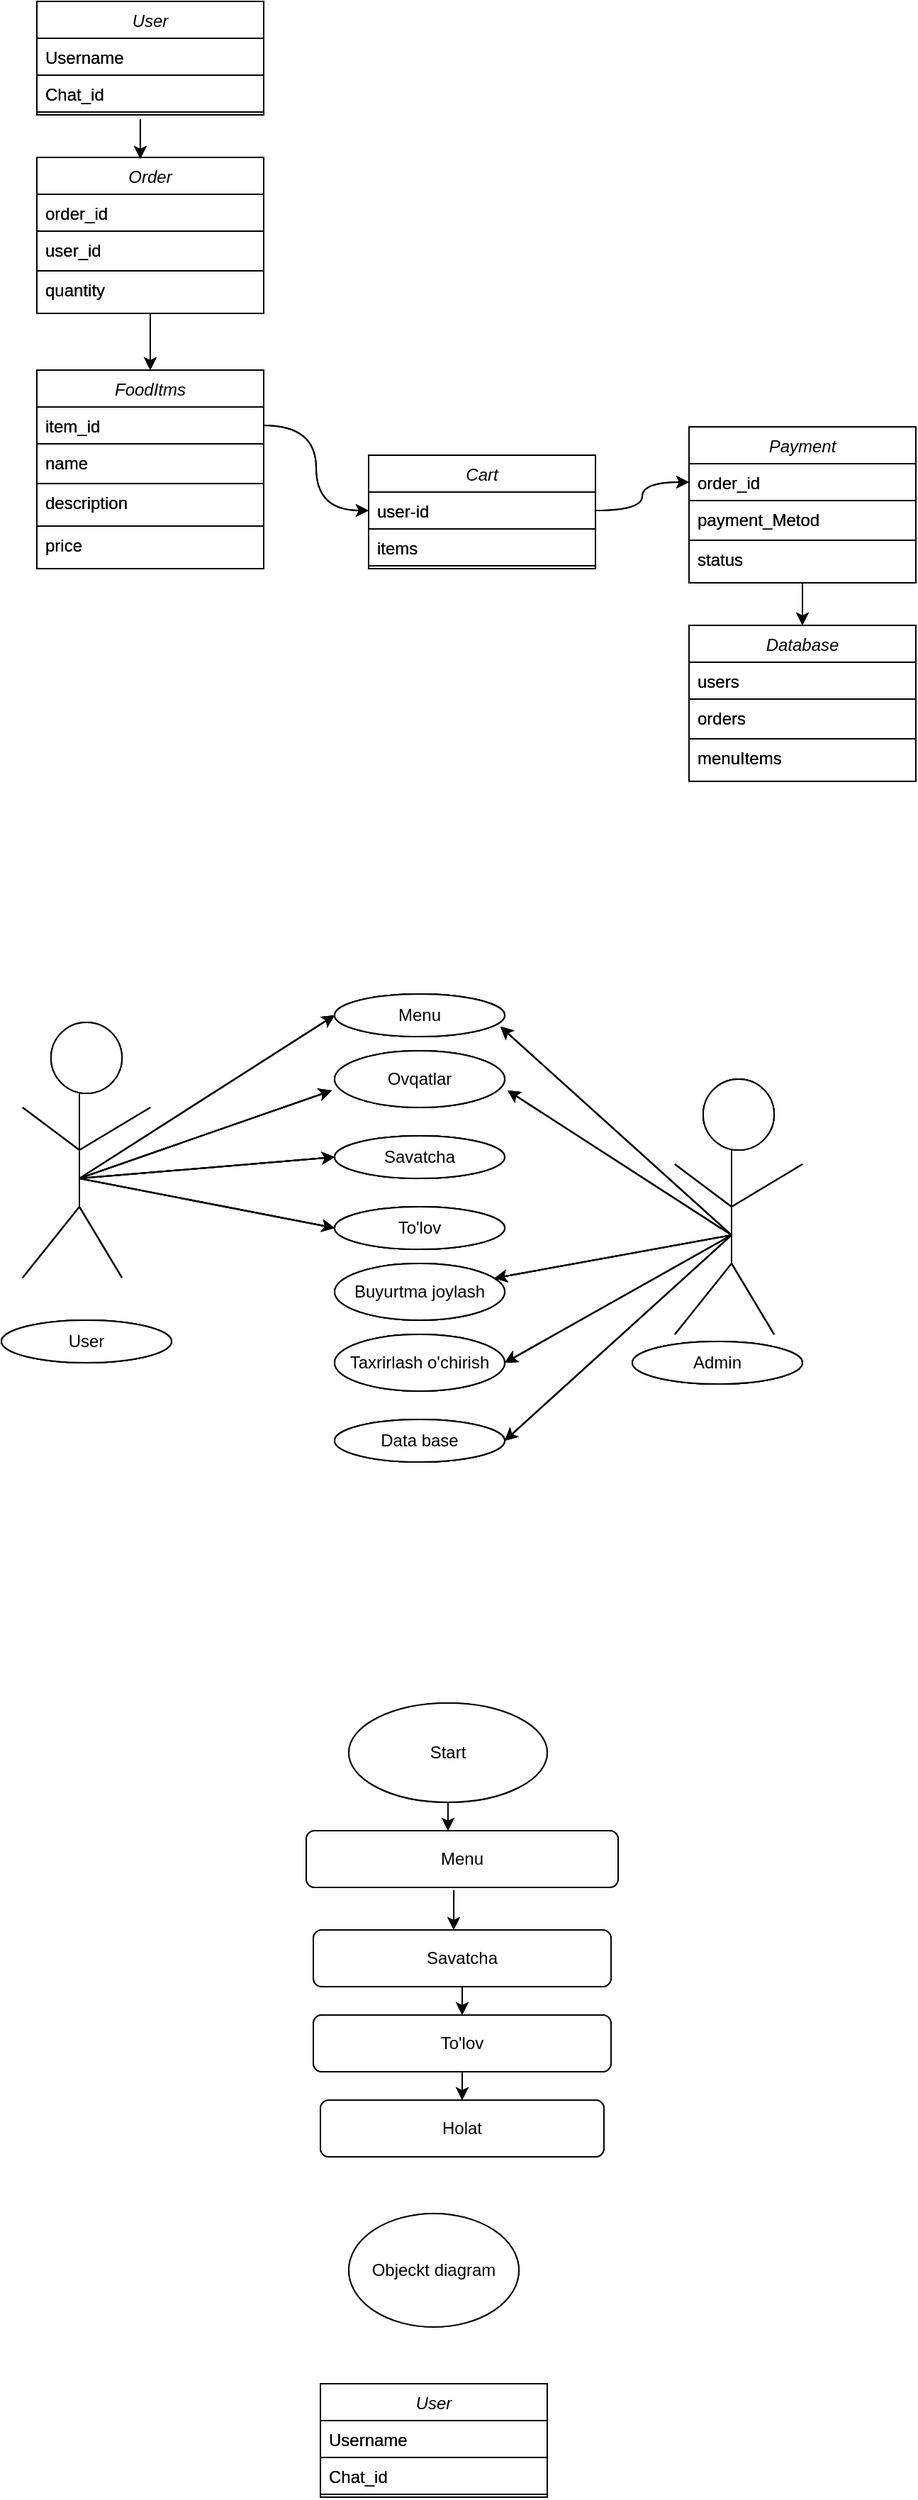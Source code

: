 <mxfile version="22.0.8" type="github">
  <diagram id="C5RBs43oDa-KdzZeNtuy" name="Page-1">
    <mxGraphModel dx="880" dy="446" grid="1" gridSize="10" guides="1" tooltips="1" connect="1" arrows="1" fold="1" page="1" pageScale="1" pageWidth="827" pageHeight="1169" math="0" shadow="0">
      <root>
        <mxCell id="WIyWlLk6GJQsqaUBKTNV-0" />
        <mxCell id="WIyWlLk6GJQsqaUBKTNV-1" parent="WIyWlLk6GJQsqaUBKTNV-0" />
        <mxCell id="zkfFHV4jXpPFQw0GAbJ--0" value="User" style="swimlane;fontStyle=2;align=center;verticalAlign=top;childLayout=stackLayout;horizontal=1;startSize=26;horizontalStack=0;resizeParent=1;resizeLast=0;collapsible=1;marginBottom=0;rounded=0;shadow=0;strokeWidth=1;" parent="WIyWlLk6GJQsqaUBKTNV-1" vertex="1">
          <mxGeometry x="100" y="130" width="160" height="80" as="geometry">
            <mxRectangle x="230" y="140" width="160" height="26" as="alternateBounds" />
          </mxGeometry>
        </mxCell>
        <mxCell id="zkfFHV4jXpPFQw0GAbJ--1" value="Username" style="text;align=left;verticalAlign=top;spacingLeft=4;spacingRight=4;overflow=hidden;rotatable=0;points=[[0,0.5],[1,0.5]];portConstraint=eastwest;" parent="zkfFHV4jXpPFQw0GAbJ--0" vertex="1">
          <mxGeometry y="26" width="160" height="26" as="geometry" />
        </mxCell>
        <mxCell id="zkfFHV4jXpPFQw0GAbJ--2" value="Chat_id" style="text;align=left;verticalAlign=top;spacingLeft=4;spacingRight=4;overflow=hidden;rotatable=0;points=[[0,0.5],[1,0.5]];portConstraint=eastwest;rounded=0;shadow=0;html=0;strokeColor=default;" parent="zkfFHV4jXpPFQw0GAbJ--0" vertex="1">
          <mxGeometry y="52" width="160" height="26" as="geometry" />
        </mxCell>
        <mxCell id="owEQUiNGqIZl4QtPUWRt-2" value="Order" style="swimlane;fontStyle=2;align=center;verticalAlign=top;childLayout=stackLayout;horizontal=1;startSize=26;horizontalStack=0;resizeParent=1;resizeLast=0;collapsible=1;marginBottom=0;rounded=0;shadow=0;strokeWidth=1;" vertex="1" parent="WIyWlLk6GJQsqaUBKTNV-1">
          <mxGeometry x="100" y="240" width="160" height="110" as="geometry">
            <mxRectangle x="230" y="140" width="160" height="26" as="alternateBounds" />
          </mxGeometry>
        </mxCell>
        <mxCell id="owEQUiNGqIZl4QtPUWRt-3" value="order_id" style="text;align=left;verticalAlign=top;spacingLeft=4;spacingRight=4;overflow=hidden;rotatable=0;points=[[0,0.5],[1,0.5]];portConstraint=eastwest;" vertex="1" parent="owEQUiNGqIZl4QtPUWRt-2">
          <mxGeometry y="26" width="160" height="26" as="geometry" />
        </mxCell>
        <mxCell id="owEQUiNGqIZl4QtPUWRt-4" value="user_id" style="text;align=left;verticalAlign=top;spacingLeft=4;spacingRight=4;overflow=hidden;rotatable=0;points=[[0,0.5],[1,0.5]];portConstraint=eastwest;rounded=0;shadow=0;html=0;fillColor=none;strokeColor=default;" vertex="1" parent="owEQUiNGqIZl4QtPUWRt-2">
          <mxGeometry y="52" width="160" height="28" as="geometry" />
        </mxCell>
        <mxCell id="owEQUiNGqIZl4QtPUWRt-5" value="quantity" style="text;align=left;verticalAlign=top;spacingLeft=4;spacingRight=4;overflow=hidden;rotatable=0;points=[[0,0.5],[1,0.5]];portConstraint=eastwest;rounded=0;shadow=0;html=0;" vertex="1" parent="owEQUiNGqIZl4QtPUWRt-2">
          <mxGeometry y="80" width="160" height="28" as="geometry" />
        </mxCell>
        <mxCell id="owEQUiNGqIZl4QtPUWRt-6" value="FoodItms" style="swimlane;fontStyle=2;align=center;verticalAlign=top;childLayout=stackLayout;horizontal=1;startSize=26;horizontalStack=0;resizeParent=1;resizeLast=0;collapsible=1;marginBottom=0;rounded=0;shadow=0;strokeWidth=1;" vertex="1" parent="WIyWlLk6GJQsqaUBKTNV-1">
          <mxGeometry x="100" y="390" width="160" height="140" as="geometry">
            <mxRectangle x="230" y="140" width="160" height="26" as="alternateBounds" />
          </mxGeometry>
        </mxCell>
        <mxCell id="owEQUiNGqIZl4QtPUWRt-7" value="item_id" style="text;align=left;verticalAlign=top;spacingLeft=4;spacingRight=4;overflow=hidden;rotatable=0;points=[[0,0.5],[1,0.5]];portConstraint=eastwest;" vertex="1" parent="owEQUiNGqIZl4QtPUWRt-6">
          <mxGeometry y="26" width="160" height="26" as="geometry" />
        </mxCell>
        <mxCell id="owEQUiNGqIZl4QtPUWRt-8" value="name" style="text;align=left;verticalAlign=top;spacingLeft=4;spacingRight=4;overflow=hidden;rotatable=0;points=[[0,0.5],[1,0.5]];portConstraint=eastwest;rounded=0;shadow=0;html=0;fillColor=none;strokeColor=default;" vertex="1" parent="owEQUiNGqIZl4QtPUWRt-6">
          <mxGeometry y="52" width="160" height="28" as="geometry" />
        </mxCell>
        <mxCell id="owEQUiNGqIZl4QtPUWRt-9" value="description" style="text;align=left;verticalAlign=top;spacingLeft=4;spacingRight=4;overflow=hidden;rotatable=0;points=[[0,0.5],[1,0.5]];portConstraint=eastwest;rounded=0;shadow=0;html=0;" vertex="1" parent="owEQUiNGqIZl4QtPUWRt-6">
          <mxGeometry y="80" width="160" height="30" as="geometry" />
        </mxCell>
        <mxCell id="owEQUiNGqIZl4QtPUWRt-10" value="price" style="text;align=left;verticalAlign=top;spacingLeft=4;spacingRight=4;overflow=hidden;rotatable=0;points=[[0,0.5],[1,0.5]];portConstraint=eastwest;rounded=0;shadow=0;html=0;fillColor=none;strokeColor=default;" vertex="1" parent="owEQUiNGqIZl4QtPUWRt-6">
          <mxGeometry y="110" width="160" height="30" as="geometry" />
        </mxCell>
        <mxCell id="owEQUiNGqIZl4QtPUWRt-11" value="Cart" style="swimlane;fontStyle=2;align=center;verticalAlign=top;childLayout=stackLayout;horizontal=1;startSize=26;horizontalStack=0;resizeParent=1;resizeLast=0;collapsible=1;marginBottom=0;rounded=0;shadow=0;strokeWidth=1;" vertex="1" parent="WIyWlLk6GJQsqaUBKTNV-1">
          <mxGeometry x="334" y="450" width="160" height="80" as="geometry">
            <mxRectangle x="230" y="140" width="160" height="26" as="alternateBounds" />
          </mxGeometry>
        </mxCell>
        <mxCell id="owEQUiNGqIZl4QtPUWRt-12" value="user-id" style="text;align=left;verticalAlign=top;spacingLeft=4;spacingRight=4;overflow=hidden;rotatable=0;points=[[0,0.5],[1,0.5]];portConstraint=eastwest;" vertex="1" parent="owEQUiNGqIZl4QtPUWRt-11">
          <mxGeometry y="26" width="160" height="26" as="geometry" />
        </mxCell>
        <mxCell id="owEQUiNGqIZl4QtPUWRt-13" value="items" style="text;align=left;verticalAlign=top;spacingLeft=4;spacingRight=4;overflow=hidden;rotatable=0;points=[[0,0.5],[1,0.5]];portConstraint=eastwest;rounded=0;shadow=0;html=0;strokeColor=default;" vertex="1" parent="owEQUiNGqIZl4QtPUWRt-11">
          <mxGeometry y="52" width="160" height="26" as="geometry" />
        </mxCell>
        <mxCell id="owEQUiNGqIZl4QtPUWRt-14" value="Payment" style="swimlane;fontStyle=2;align=center;verticalAlign=top;childLayout=stackLayout;horizontal=1;startSize=26;horizontalStack=0;resizeParent=1;resizeLast=0;collapsible=1;marginBottom=0;rounded=0;shadow=0;strokeWidth=1;" vertex="1" parent="WIyWlLk6GJQsqaUBKTNV-1">
          <mxGeometry x="560" y="430" width="160" height="110" as="geometry">
            <mxRectangle x="230" y="140" width="160" height="26" as="alternateBounds" />
          </mxGeometry>
        </mxCell>
        <mxCell id="owEQUiNGqIZl4QtPUWRt-15" value="order_id" style="text;align=left;verticalAlign=top;spacingLeft=4;spacingRight=4;overflow=hidden;rotatable=0;points=[[0,0.5],[1,0.5]];portConstraint=eastwest;" vertex="1" parent="owEQUiNGqIZl4QtPUWRt-14">
          <mxGeometry y="26" width="160" height="26" as="geometry" />
        </mxCell>
        <mxCell id="owEQUiNGqIZl4QtPUWRt-16" value="payment_Metod" style="text;align=left;verticalAlign=top;spacingLeft=4;spacingRight=4;overflow=hidden;rotatable=0;points=[[0,0.5],[1,0.5]];portConstraint=eastwest;rounded=0;shadow=0;html=0;fillColor=none;strokeColor=default;" vertex="1" parent="owEQUiNGqIZl4QtPUWRt-14">
          <mxGeometry y="52" width="160" height="28" as="geometry" />
        </mxCell>
        <mxCell id="owEQUiNGqIZl4QtPUWRt-17" value="status" style="text;align=left;verticalAlign=top;spacingLeft=4;spacingRight=4;overflow=hidden;rotatable=0;points=[[0,0.5],[1,0.5]];portConstraint=eastwest;rounded=0;shadow=0;html=0;" vertex="1" parent="owEQUiNGqIZl4QtPUWRt-14">
          <mxGeometry y="80" width="160" height="28" as="geometry" />
        </mxCell>
        <mxCell id="owEQUiNGqIZl4QtPUWRt-18" value="Database" style="swimlane;fontStyle=2;align=center;verticalAlign=top;childLayout=stackLayout;horizontal=1;startSize=26;horizontalStack=0;resizeParent=1;resizeLast=0;collapsible=1;marginBottom=0;rounded=0;shadow=0;strokeWidth=1;" vertex="1" parent="WIyWlLk6GJQsqaUBKTNV-1">
          <mxGeometry x="560" y="570" width="160" height="110" as="geometry">
            <mxRectangle x="230" y="140" width="160" height="26" as="alternateBounds" />
          </mxGeometry>
        </mxCell>
        <mxCell id="owEQUiNGqIZl4QtPUWRt-19" value="users" style="text;align=left;verticalAlign=top;spacingLeft=4;spacingRight=4;overflow=hidden;rotatable=0;points=[[0,0.5],[1,0.5]];portConstraint=eastwest;" vertex="1" parent="owEQUiNGqIZl4QtPUWRt-18">
          <mxGeometry y="26" width="160" height="26" as="geometry" />
        </mxCell>
        <mxCell id="owEQUiNGqIZl4QtPUWRt-20" value="orders" style="text;align=left;verticalAlign=top;spacingLeft=4;spacingRight=4;overflow=hidden;rotatable=0;points=[[0,0.5],[1,0.5]];portConstraint=eastwest;rounded=0;shadow=0;html=0;fillColor=none;strokeColor=default;" vertex="1" parent="owEQUiNGqIZl4QtPUWRt-18">
          <mxGeometry y="52" width="160" height="28" as="geometry" />
        </mxCell>
        <mxCell id="owEQUiNGqIZl4QtPUWRt-21" value="menuItems" style="text;align=left;verticalAlign=top;spacingLeft=4;spacingRight=4;overflow=hidden;rotatable=0;points=[[0,0.5],[1,0.5]];portConstraint=eastwest;rounded=0;shadow=0;html=0;" vertex="1" parent="owEQUiNGqIZl4QtPUWRt-18">
          <mxGeometry y="80" width="160" height="28" as="geometry" />
        </mxCell>
        <mxCell id="owEQUiNGqIZl4QtPUWRt-24" value="" style="endArrow=classic;html=1;rounded=0;exitX=0.456;exitY=1.192;exitDx=0;exitDy=0;exitPerimeter=0;entryX=0.456;entryY=0.009;entryDx=0;entryDy=0;entryPerimeter=0;" edge="1" parent="WIyWlLk6GJQsqaUBKTNV-1" source="zkfFHV4jXpPFQw0GAbJ--2" target="owEQUiNGqIZl4QtPUWRt-2">
          <mxGeometry width="50" height="50" relative="1" as="geometry">
            <mxPoint x="350" y="380" as="sourcePoint" />
            <mxPoint x="180" y="230" as="targetPoint" />
          </mxGeometry>
        </mxCell>
        <mxCell id="owEQUiNGqIZl4QtPUWRt-25" value="" style="endArrow=classic;html=1;rounded=0;exitX=0.5;exitY=1;exitDx=0;exitDy=0;entryX=0.5;entryY=0;entryDx=0;entryDy=0;" edge="1" parent="WIyWlLk6GJQsqaUBKTNV-1" source="owEQUiNGqIZl4QtPUWRt-2" target="owEQUiNGqIZl4QtPUWRt-6">
          <mxGeometry width="50" height="50" relative="1" as="geometry">
            <mxPoint x="350" y="380" as="sourcePoint" />
            <mxPoint x="400" y="330" as="targetPoint" />
          </mxGeometry>
        </mxCell>
        <mxCell id="owEQUiNGqIZl4QtPUWRt-31" value="" style="endArrow=classic;html=1;rounded=0;exitX=1;exitY=0.5;exitDx=0;exitDy=0;entryX=0;entryY=0.5;entryDx=0;entryDy=0;edgeStyle=orthogonalEdgeStyle;curved=1;" edge="1" parent="WIyWlLk6GJQsqaUBKTNV-1" source="owEQUiNGqIZl4QtPUWRt-7" target="owEQUiNGqIZl4QtPUWRt-12">
          <mxGeometry width="50" height="50" relative="1" as="geometry">
            <mxPoint x="350" y="580" as="sourcePoint" />
            <mxPoint x="400" y="530" as="targetPoint" />
          </mxGeometry>
        </mxCell>
        <mxCell id="owEQUiNGqIZl4QtPUWRt-33" value="" style="endArrow=classic;html=1;rounded=0;entryX=0;entryY=0.5;entryDx=0;entryDy=0;exitX=1;exitY=0.5;exitDx=0;exitDy=0;edgeStyle=orthogonalEdgeStyle;curved=1;" edge="1" parent="WIyWlLk6GJQsqaUBKTNV-1" source="owEQUiNGqIZl4QtPUWRt-12" target="owEQUiNGqIZl4QtPUWRt-15">
          <mxGeometry width="50" height="50" relative="1" as="geometry">
            <mxPoint x="350" y="480" as="sourcePoint" />
            <mxPoint x="400" y="430" as="targetPoint" />
          </mxGeometry>
        </mxCell>
        <mxCell id="owEQUiNGqIZl4QtPUWRt-34" value="" style="endArrow=classic;html=1;rounded=0;entryX=0.5;entryY=0;entryDx=0;entryDy=0;exitX=0.5;exitY=1;exitDx=0;exitDy=0;" edge="1" parent="WIyWlLk6GJQsqaUBKTNV-1" source="owEQUiNGqIZl4QtPUWRt-14" target="owEQUiNGqIZl4QtPUWRt-18">
          <mxGeometry width="50" height="50" relative="1" as="geometry">
            <mxPoint x="350" y="480" as="sourcePoint" />
            <mxPoint x="400" y="430" as="targetPoint" />
          </mxGeometry>
        </mxCell>
        <mxCell id="owEQUiNGqIZl4QtPUWRt-35" value="" style="ellipse;whiteSpace=wrap;html=1;aspect=fixed;" vertex="1" parent="WIyWlLk6GJQsqaUBKTNV-1">
          <mxGeometry x="110" y="850" width="50" height="50" as="geometry" />
        </mxCell>
        <mxCell id="owEQUiNGqIZl4QtPUWRt-36" value="" style="endArrow=none;html=1;rounded=0;entryX=0.5;entryY=1;entryDx=0;entryDy=0;" edge="1" parent="WIyWlLk6GJQsqaUBKTNV-1">
          <mxGeometry width="50" height="50" relative="1" as="geometry">
            <mxPoint x="130" y="980" as="sourcePoint" />
            <mxPoint x="130" y="900" as="targetPoint" />
          </mxGeometry>
        </mxCell>
        <mxCell id="owEQUiNGqIZl4QtPUWRt-37" value="" style="endArrow=none;html=1;rounded=0;" edge="1" parent="WIyWlLk6GJQsqaUBKTNV-1">
          <mxGeometry width="50" height="50" relative="1" as="geometry">
            <mxPoint x="130" y="940" as="sourcePoint" />
            <mxPoint x="180" y="910" as="targetPoint" />
          </mxGeometry>
        </mxCell>
        <mxCell id="owEQUiNGqIZl4QtPUWRt-38" value="" style="endArrow=none;html=1;rounded=0;" edge="1" parent="WIyWlLk6GJQsqaUBKTNV-1">
          <mxGeometry width="50" height="50" relative="1" as="geometry">
            <mxPoint x="90" y="910" as="sourcePoint" />
            <mxPoint x="130" y="940" as="targetPoint" />
          </mxGeometry>
        </mxCell>
        <mxCell id="owEQUiNGqIZl4QtPUWRt-39" value="" style="endArrow=none;html=1;rounded=0;" edge="1" parent="WIyWlLk6GJQsqaUBKTNV-1">
          <mxGeometry width="50" height="50" relative="1" as="geometry">
            <mxPoint x="90" y="1030" as="sourcePoint" />
            <mxPoint x="130" y="980" as="targetPoint" />
          </mxGeometry>
        </mxCell>
        <mxCell id="owEQUiNGqIZl4QtPUWRt-40" value="" style="endArrow=none;html=1;rounded=0;" edge="1" parent="WIyWlLk6GJQsqaUBKTNV-1">
          <mxGeometry width="50" height="50" relative="1" as="geometry">
            <mxPoint x="130" y="980" as="sourcePoint" />
            <mxPoint x="160" y="1030" as="targetPoint" />
          </mxGeometry>
        </mxCell>
        <mxCell id="owEQUiNGqIZl4QtPUWRt-47" value="" style="ellipse;whiteSpace=wrap;html=1;aspect=fixed;" vertex="1" parent="WIyWlLk6GJQsqaUBKTNV-1">
          <mxGeometry x="570" y="890" width="50" height="50" as="geometry" />
        </mxCell>
        <mxCell id="owEQUiNGqIZl4QtPUWRt-48" value="" style="endArrow=none;html=1;rounded=0;entryX=0.5;entryY=1;entryDx=0;entryDy=0;" edge="1" parent="WIyWlLk6GJQsqaUBKTNV-1">
          <mxGeometry width="50" height="50" relative="1" as="geometry">
            <mxPoint x="590" y="1020" as="sourcePoint" />
            <mxPoint x="590" y="940" as="targetPoint" />
          </mxGeometry>
        </mxCell>
        <mxCell id="owEQUiNGqIZl4QtPUWRt-49" value="" style="endArrow=none;html=1;rounded=0;" edge="1" parent="WIyWlLk6GJQsqaUBKTNV-1">
          <mxGeometry width="50" height="50" relative="1" as="geometry">
            <mxPoint x="590" y="980" as="sourcePoint" />
            <mxPoint x="640" y="950" as="targetPoint" />
          </mxGeometry>
        </mxCell>
        <mxCell id="owEQUiNGqIZl4QtPUWRt-50" value="" style="endArrow=none;html=1;rounded=0;" edge="1" parent="WIyWlLk6GJQsqaUBKTNV-1">
          <mxGeometry width="50" height="50" relative="1" as="geometry">
            <mxPoint x="550" y="950" as="sourcePoint" />
            <mxPoint x="590" y="980" as="targetPoint" />
          </mxGeometry>
        </mxCell>
        <mxCell id="owEQUiNGqIZl4QtPUWRt-51" value="" style="endArrow=none;html=1;rounded=0;" edge="1" parent="WIyWlLk6GJQsqaUBKTNV-1">
          <mxGeometry width="50" height="50" relative="1" as="geometry">
            <mxPoint x="550" y="1070" as="sourcePoint" />
            <mxPoint x="590" y="1020" as="targetPoint" />
          </mxGeometry>
        </mxCell>
        <mxCell id="owEQUiNGqIZl4QtPUWRt-52" value="" style="endArrow=none;html=1;rounded=0;" edge="1" parent="WIyWlLk6GJQsqaUBKTNV-1">
          <mxGeometry width="50" height="50" relative="1" as="geometry">
            <mxPoint x="590" y="1020" as="sourcePoint" />
            <mxPoint x="620" y="1070" as="targetPoint" />
          </mxGeometry>
        </mxCell>
        <mxCell id="owEQUiNGqIZl4QtPUWRt-53" value="Menu" style="ellipse;whiteSpace=wrap;html=1;" vertex="1" parent="WIyWlLk6GJQsqaUBKTNV-1">
          <mxGeometry x="310" y="830" width="120" height="30" as="geometry" />
        </mxCell>
        <mxCell id="owEQUiNGqIZl4QtPUWRt-54" value="Ovqatlar" style="ellipse;whiteSpace=wrap;html=1;" vertex="1" parent="WIyWlLk6GJQsqaUBKTNV-1">
          <mxGeometry x="310" y="870" width="120" height="40" as="geometry" />
        </mxCell>
        <mxCell id="owEQUiNGqIZl4QtPUWRt-55" value="Savatcha" style="ellipse;whiteSpace=wrap;html=1;" vertex="1" parent="WIyWlLk6GJQsqaUBKTNV-1">
          <mxGeometry x="310" y="930" width="120" height="30" as="geometry" />
        </mxCell>
        <mxCell id="owEQUiNGqIZl4QtPUWRt-56" value="To&#39;lov" style="ellipse;whiteSpace=wrap;html=1;" vertex="1" parent="WIyWlLk6GJQsqaUBKTNV-1">
          <mxGeometry x="310" y="980" width="120" height="30" as="geometry" />
        </mxCell>
        <mxCell id="owEQUiNGqIZl4QtPUWRt-57" value="Data base" style="ellipse;whiteSpace=wrap;html=1;" vertex="1" parent="WIyWlLk6GJQsqaUBKTNV-1">
          <mxGeometry x="310" y="1130" width="120" height="30" as="geometry" />
        </mxCell>
        <mxCell id="owEQUiNGqIZl4QtPUWRt-58" value="Buyurtma joylash" style="ellipse;whiteSpace=wrap;html=1;" vertex="1" parent="WIyWlLk6GJQsqaUBKTNV-1">
          <mxGeometry x="310" y="1020" width="120" height="40" as="geometry" />
        </mxCell>
        <mxCell id="owEQUiNGqIZl4QtPUWRt-59" value="Taxrirlash o&#39;chirish" style="ellipse;whiteSpace=wrap;html=1;" vertex="1" parent="WIyWlLk6GJQsqaUBKTNV-1">
          <mxGeometry x="310" y="1070" width="120" height="40" as="geometry" />
        </mxCell>
        <mxCell id="owEQUiNGqIZl4QtPUWRt-60" value="User" style="ellipse;whiteSpace=wrap;html=1;" vertex="1" parent="WIyWlLk6GJQsqaUBKTNV-1">
          <mxGeometry x="75" y="1060" width="120" height="30" as="geometry" />
        </mxCell>
        <mxCell id="owEQUiNGqIZl4QtPUWRt-61" value="Admin" style="ellipse;whiteSpace=wrap;html=1;" vertex="1" parent="WIyWlLk6GJQsqaUBKTNV-1">
          <mxGeometry x="520" y="1075" width="120" height="30" as="geometry" />
        </mxCell>
        <mxCell id="owEQUiNGqIZl4QtPUWRt-62" value="" style="endArrow=classic;html=1;rounded=0;entryX=0;entryY=0.5;entryDx=0;entryDy=0;" edge="1" parent="WIyWlLk6GJQsqaUBKTNV-1" target="owEQUiNGqIZl4QtPUWRt-53">
          <mxGeometry width="50" height="50" relative="1" as="geometry">
            <mxPoint x="130" y="960" as="sourcePoint" />
            <mxPoint x="400" y="960" as="targetPoint" />
          </mxGeometry>
        </mxCell>
        <mxCell id="owEQUiNGqIZl4QtPUWRt-63" value="" style="endArrow=classic;html=1;rounded=0;entryX=-0.017;entryY=0.7;entryDx=0;entryDy=0;entryPerimeter=0;" edge="1" parent="WIyWlLk6GJQsqaUBKTNV-1" target="owEQUiNGqIZl4QtPUWRt-54">
          <mxGeometry width="50" height="50" relative="1" as="geometry">
            <mxPoint x="130" y="960" as="sourcePoint" />
            <mxPoint x="400" y="960" as="targetPoint" />
          </mxGeometry>
        </mxCell>
        <mxCell id="owEQUiNGqIZl4QtPUWRt-64" value="" style="endArrow=classic;html=1;rounded=0;entryX=0;entryY=0.5;entryDx=0;entryDy=0;" edge="1" parent="WIyWlLk6GJQsqaUBKTNV-1" target="owEQUiNGqIZl4QtPUWRt-55">
          <mxGeometry width="50" height="50" relative="1" as="geometry">
            <mxPoint x="130" y="960" as="sourcePoint" />
            <mxPoint x="400" y="960" as="targetPoint" />
          </mxGeometry>
        </mxCell>
        <mxCell id="owEQUiNGqIZl4QtPUWRt-65" value="" style="endArrow=classic;html=1;rounded=0;entryX=0;entryY=0.5;entryDx=0;entryDy=0;" edge="1" parent="WIyWlLk6GJQsqaUBKTNV-1" target="owEQUiNGqIZl4QtPUWRt-56">
          <mxGeometry width="50" height="50" relative="1" as="geometry">
            <mxPoint x="130" y="960" as="sourcePoint" />
            <mxPoint x="400" y="960" as="targetPoint" />
          </mxGeometry>
        </mxCell>
        <mxCell id="owEQUiNGqIZl4QtPUWRt-66" value="" style="endArrow=classic;html=1;rounded=0;" edge="1" parent="WIyWlLk6GJQsqaUBKTNV-1" target="owEQUiNGqIZl4QtPUWRt-58">
          <mxGeometry width="50" height="50" relative="1" as="geometry">
            <mxPoint x="590" y="1000" as="sourcePoint" />
            <mxPoint x="400" y="960" as="targetPoint" />
          </mxGeometry>
        </mxCell>
        <mxCell id="owEQUiNGqIZl4QtPUWRt-67" value="" style="endArrow=classic;html=1;rounded=0;entryX=1;entryY=0.5;entryDx=0;entryDy=0;" edge="1" parent="WIyWlLk6GJQsqaUBKTNV-1" target="owEQUiNGqIZl4QtPUWRt-59">
          <mxGeometry width="50" height="50" relative="1" as="geometry">
            <mxPoint x="590" y="1000" as="sourcePoint" />
            <mxPoint x="400" y="960" as="targetPoint" />
          </mxGeometry>
        </mxCell>
        <mxCell id="owEQUiNGqIZl4QtPUWRt-69" value="" style="endArrow=classic;html=1;rounded=0;entryX=1;entryY=0.5;entryDx=0;entryDy=0;" edge="1" parent="WIyWlLk6GJQsqaUBKTNV-1" target="owEQUiNGqIZl4QtPUWRt-57">
          <mxGeometry width="50" height="50" relative="1" as="geometry">
            <mxPoint x="590" y="1000" as="sourcePoint" />
            <mxPoint x="400" y="960" as="targetPoint" />
          </mxGeometry>
        </mxCell>
        <mxCell id="owEQUiNGqIZl4QtPUWRt-70" value="" style="endArrow=classic;html=1;rounded=0;entryX=0.975;entryY=0.767;entryDx=0;entryDy=0;entryPerimeter=0;" edge="1" parent="WIyWlLk6GJQsqaUBKTNV-1" target="owEQUiNGqIZl4QtPUWRt-53">
          <mxGeometry width="50" height="50" relative="1" as="geometry">
            <mxPoint x="590" y="1000" as="sourcePoint" />
            <mxPoint x="400" y="960" as="targetPoint" />
          </mxGeometry>
        </mxCell>
        <mxCell id="owEQUiNGqIZl4QtPUWRt-71" value="" style="endArrow=classic;html=1;rounded=0;entryX=1.017;entryY=0.7;entryDx=0;entryDy=0;entryPerimeter=0;" edge="1" parent="WIyWlLk6GJQsqaUBKTNV-1" target="owEQUiNGqIZl4QtPUWRt-54">
          <mxGeometry width="50" height="50" relative="1" as="geometry">
            <mxPoint x="590" y="1000" as="sourcePoint" />
            <mxPoint x="400" y="960" as="targetPoint" />
          </mxGeometry>
        </mxCell>
        <mxCell id="owEQUiNGqIZl4QtPUWRt-72" value="Start" style="ellipse;whiteSpace=wrap;html=1;" vertex="1" parent="WIyWlLk6GJQsqaUBKTNV-1">
          <mxGeometry x="320" y="1330" width="140" height="70" as="geometry" />
        </mxCell>
        <mxCell id="owEQUiNGqIZl4QtPUWRt-73" value="Menu" style="rounded=1;whiteSpace=wrap;html=1;" vertex="1" parent="WIyWlLk6GJQsqaUBKTNV-1">
          <mxGeometry x="290" y="1420" width="220" height="40" as="geometry" />
        </mxCell>
        <mxCell id="owEQUiNGqIZl4QtPUWRt-74" value="Savatcha" style="rounded=1;whiteSpace=wrap;html=1;" vertex="1" parent="WIyWlLk6GJQsqaUBKTNV-1">
          <mxGeometry x="295" y="1490" width="210" height="40" as="geometry" />
        </mxCell>
        <mxCell id="owEQUiNGqIZl4QtPUWRt-75" value="To&#39;lov" style="rounded=1;whiteSpace=wrap;html=1;" vertex="1" parent="WIyWlLk6GJQsqaUBKTNV-1">
          <mxGeometry x="295" y="1550" width="210" height="40" as="geometry" />
        </mxCell>
        <mxCell id="owEQUiNGqIZl4QtPUWRt-76" value="Holat" style="rounded=1;whiteSpace=wrap;html=1;" vertex="1" parent="WIyWlLk6GJQsqaUBKTNV-1">
          <mxGeometry x="300" y="1610" width="200" height="40" as="geometry" />
        </mxCell>
        <mxCell id="owEQUiNGqIZl4QtPUWRt-77" value="" style="endArrow=classic;html=1;rounded=0;exitX=0.5;exitY=1;exitDx=0;exitDy=0;" edge="1" parent="WIyWlLk6GJQsqaUBKTNV-1" source="owEQUiNGqIZl4QtPUWRt-72">
          <mxGeometry width="50" height="50" relative="1" as="geometry">
            <mxPoint x="340" y="1570" as="sourcePoint" />
            <mxPoint x="390" y="1420" as="targetPoint" />
          </mxGeometry>
        </mxCell>
        <mxCell id="owEQUiNGqIZl4QtPUWRt-78" value="" style="endArrow=classic;html=1;rounded=0;exitX=0.473;exitY=1.05;exitDx=0;exitDy=0;exitPerimeter=0;" edge="1" parent="WIyWlLk6GJQsqaUBKTNV-1" source="owEQUiNGqIZl4QtPUWRt-73">
          <mxGeometry width="50" height="50" relative="1" as="geometry">
            <mxPoint x="340" y="1570" as="sourcePoint" />
            <mxPoint x="394" y="1490" as="targetPoint" />
          </mxGeometry>
        </mxCell>
        <mxCell id="owEQUiNGqIZl4QtPUWRt-79" value="" style="endArrow=classic;html=1;rounded=0;" edge="1" parent="WIyWlLk6GJQsqaUBKTNV-1" target="owEQUiNGqIZl4QtPUWRt-75">
          <mxGeometry width="50" height="50" relative="1" as="geometry">
            <mxPoint x="400" y="1530" as="sourcePoint" />
            <mxPoint x="390" y="1520" as="targetPoint" />
          </mxGeometry>
        </mxCell>
        <mxCell id="owEQUiNGqIZl4QtPUWRt-80" value="" style="endArrow=classic;html=1;rounded=0;entryX=0.5;entryY=0;entryDx=0;entryDy=0;exitX=0.5;exitY=1;exitDx=0;exitDy=0;" edge="1" parent="WIyWlLk6GJQsqaUBKTNV-1" source="owEQUiNGqIZl4QtPUWRt-75" target="owEQUiNGqIZl4QtPUWRt-76">
          <mxGeometry width="50" height="50" relative="1" as="geometry">
            <mxPoint x="340" y="1570" as="sourcePoint" />
            <mxPoint x="390" y="1520" as="targetPoint" />
          </mxGeometry>
        </mxCell>
        <mxCell id="owEQUiNGqIZl4QtPUWRt-84" value="User" style="swimlane;fontStyle=2;align=center;verticalAlign=top;childLayout=stackLayout;horizontal=1;startSize=26;horizontalStack=0;resizeParent=1;resizeLast=0;collapsible=1;marginBottom=0;rounded=0;shadow=0;strokeWidth=1;" vertex="1" parent="WIyWlLk6GJQsqaUBKTNV-1">
          <mxGeometry x="300" y="1810" width="160" height="80" as="geometry">
            <mxRectangle x="230" y="140" width="160" height="26" as="alternateBounds" />
          </mxGeometry>
        </mxCell>
        <mxCell id="owEQUiNGqIZl4QtPUWRt-85" value="Username" style="text;align=left;verticalAlign=top;spacingLeft=4;spacingRight=4;overflow=hidden;rotatable=0;points=[[0,0.5],[1,0.5]];portConstraint=eastwest;" vertex="1" parent="owEQUiNGqIZl4QtPUWRt-84">
          <mxGeometry y="26" width="160" height="26" as="geometry" />
        </mxCell>
        <mxCell id="owEQUiNGqIZl4QtPUWRt-86" value="Chat_id" style="text;align=left;verticalAlign=top;spacingLeft=4;spacingRight=4;overflow=hidden;rotatable=0;points=[[0,0.5],[1,0.5]];portConstraint=eastwest;rounded=0;shadow=0;html=0;strokeColor=default;" vertex="1" parent="owEQUiNGqIZl4QtPUWRt-84">
          <mxGeometry y="52" width="160" height="26" as="geometry" />
        </mxCell>
        <mxCell id="owEQUiNGqIZl4QtPUWRt-87" value="Objeckt diagram" style="ellipse;whiteSpace=wrap;html=1;" vertex="1" parent="WIyWlLk6GJQsqaUBKTNV-1">
          <mxGeometry x="320" y="1690" width="120" height="80" as="geometry" />
        </mxCell>
        <mxCell id="owEQUiNGqIZl4QtPUWRt-90" value="User" style="swimlane;fontStyle=2;align=center;verticalAlign=top;childLayout=stackLayout;horizontal=1;startSize=26;horizontalStack=0;resizeParent=1;resizeLast=0;collapsible=1;marginBottom=0;rounded=0;shadow=0;strokeWidth=1;" vertex="1" parent="WIyWlLk6GJQsqaUBKTNV-1">
          <mxGeometry x="100" y="130" width="160" height="80" as="geometry">
            <mxRectangle x="230" y="140" width="160" height="26" as="alternateBounds" />
          </mxGeometry>
        </mxCell>
        <mxCell id="owEQUiNGqIZl4QtPUWRt-91" value="Username" style="text;align=left;verticalAlign=top;spacingLeft=4;spacingRight=4;overflow=hidden;rotatable=0;points=[[0,0.5],[1,0.5]];portConstraint=eastwest;" vertex="1" parent="owEQUiNGqIZl4QtPUWRt-90">
          <mxGeometry y="26" width="160" height="26" as="geometry" />
        </mxCell>
        <mxCell id="owEQUiNGqIZl4QtPUWRt-92" value="Chat_id" style="text;align=left;verticalAlign=top;spacingLeft=4;spacingRight=4;overflow=hidden;rotatable=0;points=[[0,0.5],[1,0.5]];portConstraint=eastwest;rounded=0;shadow=0;html=0;strokeColor=default;" vertex="1" parent="owEQUiNGqIZl4QtPUWRt-90">
          <mxGeometry y="52" width="160" height="26" as="geometry" />
        </mxCell>
        <mxCell id="owEQUiNGqIZl4QtPUWRt-93" value="Order" style="swimlane;fontStyle=2;align=center;verticalAlign=top;childLayout=stackLayout;horizontal=1;startSize=26;horizontalStack=0;resizeParent=1;resizeLast=0;collapsible=1;marginBottom=0;rounded=0;shadow=0;strokeWidth=1;" vertex="1" parent="WIyWlLk6GJQsqaUBKTNV-1">
          <mxGeometry x="100" y="240" width="160" height="110" as="geometry">
            <mxRectangle x="230" y="140" width="160" height="26" as="alternateBounds" />
          </mxGeometry>
        </mxCell>
        <mxCell id="owEQUiNGqIZl4QtPUWRt-94" value="order_id" style="text;align=left;verticalAlign=top;spacingLeft=4;spacingRight=4;overflow=hidden;rotatable=0;points=[[0,0.5],[1,0.5]];portConstraint=eastwest;" vertex="1" parent="owEQUiNGqIZl4QtPUWRt-93">
          <mxGeometry y="26" width="160" height="26" as="geometry" />
        </mxCell>
        <mxCell id="owEQUiNGqIZl4QtPUWRt-95" value="user_id" style="text;align=left;verticalAlign=top;spacingLeft=4;spacingRight=4;overflow=hidden;rotatable=0;points=[[0,0.5],[1,0.5]];portConstraint=eastwest;rounded=0;shadow=0;html=0;fillColor=none;strokeColor=default;" vertex="1" parent="owEQUiNGqIZl4QtPUWRt-93">
          <mxGeometry y="52" width="160" height="28" as="geometry" />
        </mxCell>
        <mxCell id="owEQUiNGqIZl4QtPUWRt-96" value="quantity" style="text;align=left;verticalAlign=top;spacingLeft=4;spacingRight=4;overflow=hidden;rotatable=0;points=[[0,0.5],[1,0.5]];portConstraint=eastwest;rounded=0;shadow=0;html=0;" vertex="1" parent="owEQUiNGqIZl4QtPUWRt-93">
          <mxGeometry y="80" width="160" height="28" as="geometry" />
        </mxCell>
        <mxCell id="owEQUiNGqIZl4QtPUWRt-97" value="FoodItms" style="swimlane;fontStyle=2;align=center;verticalAlign=top;childLayout=stackLayout;horizontal=1;startSize=26;horizontalStack=0;resizeParent=1;resizeLast=0;collapsible=1;marginBottom=0;rounded=0;shadow=0;strokeWidth=1;" vertex="1" parent="WIyWlLk6GJQsqaUBKTNV-1">
          <mxGeometry x="100" y="390" width="160" height="140" as="geometry">
            <mxRectangle x="230" y="140" width="160" height="26" as="alternateBounds" />
          </mxGeometry>
        </mxCell>
        <mxCell id="owEQUiNGqIZl4QtPUWRt-98" value="item_id" style="text;align=left;verticalAlign=top;spacingLeft=4;spacingRight=4;overflow=hidden;rotatable=0;points=[[0,0.5],[1,0.5]];portConstraint=eastwest;" vertex="1" parent="owEQUiNGqIZl4QtPUWRt-97">
          <mxGeometry y="26" width="160" height="26" as="geometry" />
        </mxCell>
        <mxCell id="owEQUiNGqIZl4QtPUWRt-99" value="name" style="text;align=left;verticalAlign=top;spacingLeft=4;spacingRight=4;overflow=hidden;rotatable=0;points=[[0,0.5],[1,0.5]];portConstraint=eastwest;rounded=0;shadow=0;html=0;fillColor=none;strokeColor=default;" vertex="1" parent="owEQUiNGqIZl4QtPUWRt-97">
          <mxGeometry y="52" width="160" height="28" as="geometry" />
        </mxCell>
        <mxCell id="owEQUiNGqIZl4QtPUWRt-100" value="description" style="text;align=left;verticalAlign=top;spacingLeft=4;spacingRight=4;overflow=hidden;rotatable=0;points=[[0,0.5],[1,0.5]];portConstraint=eastwest;rounded=0;shadow=0;html=0;" vertex="1" parent="owEQUiNGqIZl4QtPUWRt-97">
          <mxGeometry y="80" width="160" height="30" as="geometry" />
        </mxCell>
        <mxCell id="owEQUiNGqIZl4QtPUWRt-101" value="price" style="text;align=left;verticalAlign=top;spacingLeft=4;spacingRight=4;overflow=hidden;rotatable=0;points=[[0,0.5],[1,0.5]];portConstraint=eastwest;rounded=0;shadow=0;html=0;fillColor=none;strokeColor=default;" vertex="1" parent="owEQUiNGqIZl4QtPUWRt-97">
          <mxGeometry y="110" width="160" height="30" as="geometry" />
        </mxCell>
        <mxCell id="owEQUiNGqIZl4QtPUWRt-102" value="Cart" style="swimlane;fontStyle=2;align=center;verticalAlign=top;childLayout=stackLayout;horizontal=1;startSize=26;horizontalStack=0;resizeParent=1;resizeLast=0;collapsible=1;marginBottom=0;rounded=0;shadow=0;strokeWidth=1;" vertex="1" parent="WIyWlLk6GJQsqaUBKTNV-1">
          <mxGeometry x="334" y="450" width="160" height="80" as="geometry">
            <mxRectangle x="230" y="140" width="160" height="26" as="alternateBounds" />
          </mxGeometry>
        </mxCell>
        <mxCell id="owEQUiNGqIZl4QtPUWRt-103" value="user-id" style="text;align=left;verticalAlign=top;spacingLeft=4;spacingRight=4;overflow=hidden;rotatable=0;points=[[0,0.5],[1,0.5]];portConstraint=eastwest;" vertex="1" parent="owEQUiNGqIZl4QtPUWRt-102">
          <mxGeometry y="26" width="160" height="26" as="geometry" />
        </mxCell>
        <mxCell id="owEQUiNGqIZl4QtPUWRt-104" value="items" style="text;align=left;verticalAlign=top;spacingLeft=4;spacingRight=4;overflow=hidden;rotatable=0;points=[[0,0.5],[1,0.5]];portConstraint=eastwest;rounded=0;shadow=0;html=0;strokeColor=default;" vertex="1" parent="owEQUiNGqIZl4QtPUWRt-102">
          <mxGeometry y="52" width="160" height="26" as="geometry" />
        </mxCell>
        <mxCell id="owEQUiNGqIZl4QtPUWRt-105" value="Payment" style="swimlane;fontStyle=2;align=center;verticalAlign=top;childLayout=stackLayout;horizontal=1;startSize=26;horizontalStack=0;resizeParent=1;resizeLast=0;collapsible=1;marginBottom=0;rounded=0;shadow=0;strokeWidth=1;" vertex="1" parent="WIyWlLk6GJQsqaUBKTNV-1">
          <mxGeometry x="560" y="430" width="160" height="110" as="geometry">
            <mxRectangle x="230" y="140" width="160" height="26" as="alternateBounds" />
          </mxGeometry>
        </mxCell>
        <mxCell id="owEQUiNGqIZl4QtPUWRt-106" value="order_id" style="text;align=left;verticalAlign=top;spacingLeft=4;spacingRight=4;overflow=hidden;rotatable=0;points=[[0,0.5],[1,0.5]];portConstraint=eastwest;" vertex="1" parent="owEQUiNGqIZl4QtPUWRt-105">
          <mxGeometry y="26" width="160" height="26" as="geometry" />
        </mxCell>
        <mxCell id="owEQUiNGqIZl4QtPUWRt-107" value="payment_Metod" style="text;align=left;verticalAlign=top;spacingLeft=4;spacingRight=4;overflow=hidden;rotatable=0;points=[[0,0.5],[1,0.5]];portConstraint=eastwest;rounded=0;shadow=0;html=0;fillColor=none;strokeColor=default;" vertex="1" parent="owEQUiNGqIZl4QtPUWRt-105">
          <mxGeometry y="52" width="160" height="28" as="geometry" />
        </mxCell>
        <mxCell id="owEQUiNGqIZl4QtPUWRt-108" value="status" style="text;align=left;verticalAlign=top;spacingLeft=4;spacingRight=4;overflow=hidden;rotatable=0;points=[[0,0.5],[1,0.5]];portConstraint=eastwest;rounded=0;shadow=0;html=0;" vertex="1" parent="owEQUiNGqIZl4QtPUWRt-105">
          <mxGeometry y="80" width="160" height="28" as="geometry" />
        </mxCell>
        <mxCell id="owEQUiNGqIZl4QtPUWRt-109" value="Database" style="swimlane;fontStyle=2;align=center;verticalAlign=top;childLayout=stackLayout;horizontal=1;startSize=26;horizontalStack=0;resizeParent=1;resizeLast=0;collapsible=1;marginBottom=0;rounded=0;shadow=0;strokeWidth=1;" vertex="1" parent="WIyWlLk6GJQsqaUBKTNV-1">
          <mxGeometry x="560" y="570" width="160" height="110" as="geometry">
            <mxRectangle x="230" y="140" width="160" height="26" as="alternateBounds" />
          </mxGeometry>
        </mxCell>
        <mxCell id="owEQUiNGqIZl4QtPUWRt-110" value="users" style="text;align=left;verticalAlign=top;spacingLeft=4;spacingRight=4;overflow=hidden;rotatable=0;points=[[0,0.5],[1,0.5]];portConstraint=eastwest;" vertex="1" parent="owEQUiNGqIZl4QtPUWRt-109">
          <mxGeometry y="26" width="160" height="26" as="geometry" />
        </mxCell>
        <mxCell id="owEQUiNGqIZl4QtPUWRt-111" value="orders" style="text;align=left;verticalAlign=top;spacingLeft=4;spacingRight=4;overflow=hidden;rotatable=0;points=[[0,0.5],[1,0.5]];portConstraint=eastwest;rounded=0;shadow=0;html=0;fillColor=none;strokeColor=default;" vertex="1" parent="owEQUiNGqIZl4QtPUWRt-109">
          <mxGeometry y="52" width="160" height="28" as="geometry" />
        </mxCell>
        <mxCell id="owEQUiNGqIZl4QtPUWRt-112" value="menuItems" style="text;align=left;verticalAlign=top;spacingLeft=4;spacingRight=4;overflow=hidden;rotatable=0;points=[[0,0.5],[1,0.5]];portConstraint=eastwest;rounded=0;shadow=0;html=0;" vertex="1" parent="owEQUiNGqIZl4QtPUWRt-109">
          <mxGeometry y="80" width="160" height="28" as="geometry" />
        </mxCell>
        <mxCell id="owEQUiNGqIZl4QtPUWRt-113" value="" style="endArrow=classic;html=1;rounded=0;exitX=0.456;exitY=1.192;exitDx=0;exitDy=0;exitPerimeter=0;entryX=0.456;entryY=0.009;entryDx=0;entryDy=0;entryPerimeter=0;" edge="1" parent="WIyWlLk6GJQsqaUBKTNV-1" source="owEQUiNGqIZl4QtPUWRt-92" target="owEQUiNGqIZl4QtPUWRt-93">
          <mxGeometry width="50" height="50" relative="1" as="geometry">
            <mxPoint x="350" y="380" as="sourcePoint" />
            <mxPoint x="180" y="230" as="targetPoint" />
          </mxGeometry>
        </mxCell>
        <mxCell id="owEQUiNGqIZl4QtPUWRt-114" value="" style="endArrow=classic;html=1;rounded=0;exitX=0.5;exitY=1;exitDx=0;exitDy=0;entryX=0.5;entryY=0;entryDx=0;entryDy=0;" edge="1" parent="WIyWlLk6GJQsqaUBKTNV-1" source="owEQUiNGqIZl4QtPUWRt-93" target="owEQUiNGqIZl4QtPUWRt-97">
          <mxGeometry width="50" height="50" relative="1" as="geometry">
            <mxPoint x="350" y="380" as="sourcePoint" />
            <mxPoint x="400" y="330" as="targetPoint" />
          </mxGeometry>
        </mxCell>
        <mxCell id="owEQUiNGqIZl4QtPUWRt-115" value="" style="endArrow=classic;html=1;rounded=0;exitX=1;exitY=0.5;exitDx=0;exitDy=0;entryX=0;entryY=0.5;entryDx=0;entryDy=0;edgeStyle=orthogonalEdgeStyle;curved=1;" edge="1" parent="WIyWlLk6GJQsqaUBKTNV-1" source="owEQUiNGqIZl4QtPUWRt-98" target="owEQUiNGqIZl4QtPUWRt-103">
          <mxGeometry width="50" height="50" relative="1" as="geometry">
            <mxPoint x="350" y="580" as="sourcePoint" />
            <mxPoint x="400" y="530" as="targetPoint" />
          </mxGeometry>
        </mxCell>
        <mxCell id="owEQUiNGqIZl4QtPUWRt-116" value="" style="endArrow=classic;html=1;rounded=0;entryX=0;entryY=0.5;entryDx=0;entryDy=0;exitX=1;exitY=0.5;exitDx=0;exitDy=0;edgeStyle=orthogonalEdgeStyle;curved=1;" edge="1" parent="WIyWlLk6GJQsqaUBKTNV-1" source="owEQUiNGqIZl4QtPUWRt-103" target="owEQUiNGqIZl4QtPUWRt-106">
          <mxGeometry width="50" height="50" relative="1" as="geometry">
            <mxPoint x="350" y="480" as="sourcePoint" />
            <mxPoint x="400" y="430" as="targetPoint" />
          </mxGeometry>
        </mxCell>
        <mxCell id="owEQUiNGqIZl4QtPUWRt-117" value="" style="endArrow=classic;html=1;rounded=0;entryX=0.5;entryY=0;entryDx=0;entryDy=0;exitX=0.5;exitY=1;exitDx=0;exitDy=0;" edge="1" parent="WIyWlLk6GJQsqaUBKTNV-1" source="owEQUiNGqIZl4QtPUWRt-105" target="owEQUiNGqIZl4QtPUWRt-109">
          <mxGeometry width="50" height="50" relative="1" as="geometry">
            <mxPoint x="350" y="480" as="sourcePoint" />
            <mxPoint x="400" y="430" as="targetPoint" />
          </mxGeometry>
        </mxCell>
        <mxCell id="owEQUiNGqIZl4QtPUWRt-118" value="" style="ellipse;whiteSpace=wrap;html=1;aspect=fixed;" vertex="1" parent="WIyWlLk6GJQsqaUBKTNV-1">
          <mxGeometry x="110" y="850" width="50" height="50" as="geometry" />
        </mxCell>
        <mxCell id="owEQUiNGqIZl4QtPUWRt-119" value="" style="endArrow=none;html=1;rounded=0;entryX=0.5;entryY=1;entryDx=0;entryDy=0;" edge="1" parent="WIyWlLk6GJQsqaUBKTNV-1">
          <mxGeometry width="50" height="50" relative="1" as="geometry">
            <mxPoint x="130" y="980" as="sourcePoint" />
            <mxPoint x="130" y="900" as="targetPoint" />
          </mxGeometry>
        </mxCell>
        <mxCell id="owEQUiNGqIZl4QtPUWRt-120" value="" style="endArrow=none;html=1;rounded=0;" edge="1" parent="WIyWlLk6GJQsqaUBKTNV-1">
          <mxGeometry width="50" height="50" relative="1" as="geometry">
            <mxPoint x="130" y="940" as="sourcePoint" />
            <mxPoint x="180" y="910" as="targetPoint" />
          </mxGeometry>
        </mxCell>
        <mxCell id="owEQUiNGqIZl4QtPUWRt-121" value="" style="endArrow=none;html=1;rounded=0;" edge="1" parent="WIyWlLk6GJQsqaUBKTNV-1">
          <mxGeometry width="50" height="50" relative="1" as="geometry">
            <mxPoint x="90" y="910" as="sourcePoint" />
            <mxPoint x="130" y="940" as="targetPoint" />
          </mxGeometry>
        </mxCell>
        <mxCell id="owEQUiNGqIZl4QtPUWRt-122" value="" style="endArrow=none;html=1;rounded=0;" edge="1" parent="WIyWlLk6GJQsqaUBKTNV-1">
          <mxGeometry width="50" height="50" relative="1" as="geometry">
            <mxPoint x="90" y="1030" as="sourcePoint" />
            <mxPoint x="130" y="980" as="targetPoint" />
          </mxGeometry>
        </mxCell>
        <mxCell id="owEQUiNGqIZl4QtPUWRt-123" value="" style="endArrow=none;html=1;rounded=0;" edge="1" parent="WIyWlLk6GJQsqaUBKTNV-1">
          <mxGeometry width="50" height="50" relative="1" as="geometry">
            <mxPoint x="130" y="980" as="sourcePoint" />
            <mxPoint x="160" y="1030" as="targetPoint" />
          </mxGeometry>
        </mxCell>
        <mxCell id="owEQUiNGqIZl4QtPUWRt-124" value="" style="ellipse;whiteSpace=wrap;html=1;aspect=fixed;" vertex="1" parent="WIyWlLk6GJQsqaUBKTNV-1">
          <mxGeometry x="570" y="890" width="50" height="50" as="geometry" />
        </mxCell>
        <mxCell id="owEQUiNGqIZl4QtPUWRt-125" value="" style="endArrow=none;html=1;rounded=0;entryX=0.5;entryY=1;entryDx=0;entryDy=0;" edge="1" parent="WIyWlLk6GJQsqaUBKTNV-1">
          <mxGeometry width="50" height="50" relative="1" as="geometry">
            <mxPoint x="590" y="1020" as="sourcePoint" />
            <mxPoint x="590" y="940" as="targetPoint" />
          </mxGeometry>
        </mxCell>
        <mxCell id="owEQUiNGqIZl4QtPUWRt-126" value="" style="endArrow=none;html=1;rounded=0;" edge="1" parent="WIyWlLk6GJQsqaUBKTNV-1">
          <mxGeometry width="50" height="50" relative="1" as="geometry">
            <mxPoint x="590" y="980" as="sourcePoint" />
            <mxPoint x="640" y="950" as="targetPoint" />
          </mxGeometry>
        </mxCell>
        <mxCell id="owEQUiNGqIZl4QtPUWRt-127" value="" style="endArrow=none;html=1;rounded=0;" edge="1" parent="WIyWlLk6GJQsqaUBKTNV-1">
          <mxGeometry width="50" height="50" relative="1" as="geometry">
            <mxPoint x="550" y="950" as="sourcePoint" />
            <mxPoint x="590" y="980" as="targetPoint" />
          </mxGeometry>
        </mxCell>
        <mxCell id="owEQUiNGqIZl4QtPUWRt-128" value="" style="endArrow=none;html=1;rounded=0;" edge="1" parent="WIyWlLk6GJQsqaUBKTNV-1">
          <mxGeometry width="50" height="50" relative="1" as="geometry">
            <mxPoint x="550" y="1070" as="sourcePoint" />
            <mxPoint x="590" y="1020" as="targetPoint" />
          </mxGeometry>
        </mxCell>
        <mxCell id="owEQUiNGqIZl4QtPUWRt-129" value="" style="endArrow=none;html=1;rounded=0;" edge="1" parent="WIyWlLk6GJQsqaUBKTNV-1">
          <mxGeometry width="50" height="50" relative="1" as="geometry">
            <mxPoint x="590" y="1020" as="sourcePoint" />
            <mxPoint x="620" y="1070" as="targetPoint" />
          </mxGeometry>
        </mxCell>
        <mxCell id="owEQUiNGqIZl4QtPUWRt-130" value="Menu" style="ellipse;whiteSpace=wrap;html=1;" vertex="1" parent="WIyWlLk6GJQsqaUBKTNV-1">
          <mxGeometry x="310" y="830" width="120" height="30" as="geometry" />
        </mxCell>
        <mxCell id="owEQUiNGqIZl4QtPUWRt-131" value="Ovqatlar" style="ellipse;whiteSpace=wrap;html=1;" vertex="1" parent="WIyWlLk6GJQsqaUBKTNV-1">
          <mxGeometry x="310" y="870" width="120" height="40" as="geometry" />
        </mxCell>
        <mxCell id="owEQUiNGqIZl4QtPUWRt-132" value="Savatcha" style="ellipse;whiteSpace=wrap;html=1;" vertex="1" parent="WIyWlLk6GJQsqaUBKTNV-1">
          <mxGeometry x="310" y="930" width="120" height="30" as="geometry" />
        </mxCell>
        <mxCell id="owEQUiNGqIZl4QtPUWRt-133" value="To&#39;lov" style="ellipse;whiteSpace=wrap;html=1;" vertex="1" parent="WIyWlLk6GJQsqaUBKTNV-1">
          <mxGeometry x="310" y="980" width="120" height="30" as="geometry" />
        </mxCell>
        <mxCell id="owEQUiNGqIZl4QtPUWRt-134" value="Data base" style="ellipse;whiteSpace=wrap;html=1;" vertex="1" parent="WIyWlLk6GJQsqaUBKTNV-1">
          <mxGeometry x="310" y="1130" width="120" height="30" as="geometry" />
        </mxCell>
        <mxCell id="owEQUiNGqIZl4QtPUWRt-135" value="Buyurtma joylash" style="ellipse;whiteSpace=wrap;html=1;" vertex="1" parent="WIyWlLk6GJQsqaUBKTNV-1">
          <mxGeometry x="310" y="1020" width="120" height="40" as="geometry" />
        </mxCell>
        <mxCell id="owEQUiNGqIZl4QtPUWRt-136" value="Taxrirlash o&#39;chirish" style="ellipse;whiteSpace=wrap;html=1;" vertex="1" parent="WIyWlLk6GJQsqaUBKTNV-1">
          <mxGeometry x="310" y="1070" width="120" height="40" as="geometry" />
        </mxCell>
        <mxCell id="owEQUiNGqIZl4QtPUWRt-137" value="User" style="ellipse;whiteSpace=wrap;html=1;" vertex="1" parent="WIyWlLk6GJQsqaUBKTNV-1">
          <mxGeometry x="75" y="1060" width="120" height="30" as="geometry" />
        </mxCell>
        <mxCell id="owEQUiNGqIZl4QtPUWRt-138" value="Admin" style="ellipse;whiteSpace=wrap;html=1;" vertex="1" parent="WIyWlLk6GJQsqaUBKTNV-1">
          <mxGeometry x="520" y="1075" width="120" height="30" as="geometry" />
        </mxCell>
        <mxCell id="owEQUiNGqIZl4QtPUWRt-139" value="" style="endArrow=classic;html=1;rounded=0;entryX=0;entryY=0.5;entryDx=0;entryDy=0;" edge="1" parent="WIyWlLk6GJQsqaUBKTNV-1" target="owEQUiNGqIZl4QtPUWRt-130">
          <mxGeometry width="50" height="50" relative="1" as="geometry">
            <mxPoint x="130" y="960" as="sourcePoint" />
            <mxPoint x="400" y="960" as="targetPoint" />
          </mxGeometry>
        </mxCell>
        <mxCell id="owEQUiNGqIZl4QtPUWRt-140" value="" style="endArrow=classic;html=1;rounded=0;entryX=-0.017;entryY=0.7;entryDx=0;entryDy=0;entryPerimeter=0;" edge="1" parent="WIyWlLk6GJQsqaUBKTNV-1" target="owEQUiNGqIZl4QtPUWRt-131">
          <mxGeometry width="50" height="50" relative="1" as="geometry">
            <mxPoint x="130" y="960" as="sourcePoint" />
            <mxPoint x="400" y="960" as="targetPoint" />
          </mxGeometry>
        </mxCell>
        <mxCell id="owEQUiNGqIZl4QtPUWRt-141" value="" style="endArrow=classic;html=1;rounded=0;entryX=0;entryY=0.5;entryDx=0;entryDy=0;" edge="1" parent="WIyWlLk6GJQsqaUBKTNV-1" target="owEQUiNGqIZl4QtPUWRt-132">
          <mxGeometry width="50" height="50" relative="1" as="geometry">
            <mxPoint x="130" y="960" as="sourcePoint" />
            <mxPoint x="400" y="960" as="targetPoint" />
          </mxGeometry>
        </mxCell>
        <mxCell id="owEQUiNGqIZl4QtPUWRt-142" value="" style="endArrow=classic;html=1;rounded=0;entryX=0;entryY=0.5;entryDx=0;entryDy=0;" edge="1" parent="WIyWlLk6GJQsqaUBKTNV-1" target="owEQUiNGqIZl4QtPUWRt-133">
          <mxGeometry width="50" height="50" relative="1" as="geometry">
            <mxPoint x="130" y="960" as="sourcePoint" />
            <mxPoint x="400" y="960" as="targetPoint" />
          </mxGeometry>
        </mxCell>
        <mxCell id="owEQUiNGqIZl4QtPUWRt-143" value="" style="endArrow=classic;html=1;rounded=0;" edge="1" parent="WIyWlLk6GJQsqaUBKTNV-1" target="owEQUiNGqIZl4QtPUWRt-135">
          <mxGeometry width="50" height="50" relative="1" as="geometry">
            <mxPoint x="590" y="1000" as="sourcePoint" />
            <mxPoint x="400" y="960" as="targetPoint" />
          </mxGeometry>
        </mxCell>
        <mxCell id="owEQUiNGqIZl4QtPUWRt-144" value="" style="endArrow=classic;html=1;rounded=0;entryX=1;entryY=0.5;entryDx=0;entryDy=0;" edge="1" parent="WIyWlLk6GJQsqaUBKTNV-1" target="owEQUiNGqIZl4QtPUWRt-136">
          <mxGeometry width="50" height="50" relative="1" as="geometry">
            <mxPoint x="590" y="1000" as="sourcePoint" />
            <mxPoint x="400" y="960" as="targetPoint" />
          </mxGeometry>
        </mxCell>
        <mxCell id="owEQUiNGqIZl4QtPUWRt-145" value="" style="endArrow=classic;html=1;rounded=0;entryX=1;entryY=0.5;entryDx=0;entryDy=0;" edge="1" parent="WIyWlLk6GJQsqaUBKTNV-1" target="owEQUiNGqIZl4QtPUWRt-134">
          <mxGeometry width="50" height="50" relative="1" as="geometry">
            <mxPoint x="590" y="1000" as="sourcePoint" />
            <mxPoint x="400" y="960" as="targetPoint" />
          </mxGeometry>
        </mxCell>
        <mxCell id="owEQUiNGqIZl4QtPUWRt-146" value="" style="endArrow=classic;html=1;rounded=0;entryX=0.975;entryY=0.767;entryDx=0;entryDy=0;entryPerimeter=0;" edge="1" parent="WIyWlLk6GJQsqaUBKTNV-1" target="owEQUiNGqIZl4QtPUWRt-130">
          <mxGeometry width="50" height="50" relative="1" as="geometry">
            <mxPoint x="590" y="1000" as="sourcePoint" />
            <mxPoint x="400" y="960" as="targetPoint" />
          </mxGeometry>
        </mxCell>
        <mxCell id="owEQUiNGqIZl4QtPUWRt-147" value="" style="endArrow=classic;html=1;rounded=0;entryX=1.017;entryY=0.7;entryDx=0;entryDy=0;entryPerimeter=0;" edge="1" parent="WIyWlLk6GJQsqaUBKTNV-1" target="owEQUiNGqIZl4QtPUWRt-131">
          <mxGeometry width="50" height="50" relative="1" as="geometry">
            <mxPoint x="590" y="1000" as="sourcePoint" />
            <mxPoint x="400" y="960" as="targetPoint" />
          </mxGeometry>
        </mxCell>
        <mxCell id="owEQUiNGqIZl4QtPUWRt-148" value="Start" style="ellipse;whiteSpace=wrap;html=1;" vertex="1" parent="WIyWlLk6GJQsqaUBKTNV-1">
          <mxGeometry x="320" y="1330" width="140" height="70" as="geometry" />
        </mxCell>
        <mxCell id="owEQUiNGqIZl4QtPUWRt-149" value="Menu" style="rounded=1;whiteSpace=wrap;html=1;" vertex="1" parent="WIyWlLk6GJQsqaUBKTNV-1">
          <mxGeometry x="290" y="1420" width="220" height="40" as="geometry" />
        </mxCell>
        <mxCell id="owEQUiNGqIZl4QtPUWRt-150" value="Savatcha" style="rounded=1;whiteSpace=wrap;html=1;" vertex="1" parent="WIyWlLk6GJQsqaUBKTNV-1">
          <mxGeometry x="295" y="1490" width="210" height="40" as="geometry" />
        </mxCell>
        <mxCell id="owEQUiNGqIZl4QtPUWRt-151" value="To&#39;lov" style="rounded=1;whiteSpace=wrap;html=1;" vertex="1" parent="WIyWlLk6GJQsqaUBKTNV-1">
          <mxGeometry x="295" y="1550" width="210" height="40" as="geometry" />
        </mxCell>
        <mxCell id="owEQUiNGqIZl4QtPUWRt-152" value="Holat" style="rounded=1;whiteSpace=wrap;html=1;" vertex="1" parent="WIyWlLk6GJQsqaUBKTNV-1">
          <mxGeometry x="300" y="1610" width="200" height="40" as="geometry" />
        </mxCell>
        <mxCell id="owEQUiNGqIZl4QtPUWRt-153" value="" style="endArrow=classic;html=1;rounded=0;exitX=0.5;exitY=1;exitDx=0;exitDy=0;" edge="1" parent="WIyWlLk6GJQsqaUBKTNV-1" source="owEQUiNGqIZl4QtPUWRt-148">
          <mxGeometry width="50" height="50" relative="1" as="geometry">
            <mxPoint x="340" y="1570" as="sourcePoint" />
            <mxPoint x="390" y="1420" as="targetPoint" />
          </mxGeometry>
        </mxCell>
        <mxCell id="owEQUiNGqIZl4QtPUWRt-154" value="" style="endArrow=classic;html=1;rounded=0;exitX=0.473;exitY=1.05;exitDx=0;exitDy=0;exitPerimeter=0;" edge="1" parent="WIyWlLk6GJQsqaUBKTNV-1" source="owEQUiNGqIZl4QtPUWRt-149">
          <mxGeometry width="50" height="50" relative="1" as="geometry">
            <mxPoint x="340" y="1570" as="sourcePoint" />
            <mxPoint x="394" y="1490" as="targetPoint" />
          </mxGeometry>
        </mxCell>
        <mxCell id="owEQUiNGqIZl4QtPUWRt-155" value="" style="endArrow=classic;html=1;rounded=0;" edge="1" parent="WIyWlLk6GJQsqaUBKTNV-1" target="owEQUiNGqIZl4QtPUWRt-151">
          <mxGeometry width="50" height="50" relative="1" as="geometry">
            <mxPoint x="400" y="1530" as="sourcePoint" />
            <mxPoint x="390" y="1520" as="targetPoint" />
          </mxGeometry>
        </mxCell>
        <mxCell id="owEQUiNGqIZl4QtPUWRt-156" value="" style="endArrow=classic;html=1;rounded=0;entryX=0.5;entryY=0;entryDx=0;entryDy=0;exitX=0.5;exitY=1;exitDx=0;exitDy=0;" edge="1" parent="WIyWlLk6GJQsqaUBKTNV-1" source="owEQUiNGqIZl4QtPUWRt-151" target="owEQUiNGqIZl4QtPUWRt-152">
          <mxGeometry width="50" height="50" relative="1" as="geometry">
            <mxPoint x="340" y="1570" as="sourcePoint" />
            <mxPoint x="390" y="1520" as="targetPoint" />
          </mxGeometry>
        </mxCell>
        <mxCell id="owEQUiNGqIZl4QtPUWRt-157" value="User" style="swimlane;fontStyle=2;align=center;verticalAlign=top;childLayout=stackLayout;horizontal=1;startSize=26;horizontalStack=0;resizeParent=1;resizeLast=0;collapsible=1;marginBottom=0;rounded=0;shadow=0;strokeWidth=1;" vertex="1" parent="WIyWlLk6GJQsqaUBKTNV-1">
          <mxGeometry x="300" y="1810" width="160" height="80" as="geometry">
            <mxRectangle x="230" y="140" width="160" height="26" as="alternateBounds" />
          </mxGeometry>
        </mxCell>
        <mxCell id="owEQUiNGqIZl4QtPUWRt-158" value="Username" style="text;align=left;verticalAlign=top;spacingLeft=4;spacingRight=4;overflow=hidden;rotatable=0;points=[[0,0.5],[1,0.5]];portConstraint=eastwest;" vertex="1" parent="owEQUiNGqIZl4QtPUWRt-157">
          <mxGeometry y="26" width="160" height="26" as="geometry" />
        </mxCell>
        <mxCell id="owEQUiNGqIZl4QtPUWRt-159" value="Chat_id" style="text;align=left;verticalAlign=top;spacingLeft=4;spacingRight=4;overflow=hidden;rotatable=0;points=[[0,0.5],[1,0.5]];portConstraint=eastwest;rounded=0;shadow=0;html=0;strokeColor=default;" vertex="1" parent="owEQUiNGqIZl4QtPUWRt-157">
          <mxGeometry y="52" width="160" height="26" as="geometry" />
        </mxCell>
        <mxCell id="owEQUiNGqIZl4QtPUWRt-160" value="Objeckt diagram" style="ellipse;whiteSpace=wrap;html=1;" vertex="1" parent="WIyWlLk6GJQsqaUBKTNV-1">
          <mxGeometry x="320" y="1690" width="120" height="80" as="geometry" />
        </mxCell>
        <mxCell id="owEQUiNGqIZl4QtPUWRt-161" value="" style="ellipse;whiteSpace=wrap;html=1;aspect=fixed;" vertex="1" parent="WIyWlLk6GJQsqaUBKTNV-1">
          <mxGeometry x="110" y="850" width="50" height="50" as="geometry" />
        </mxCell>
        <mxCell id="owEQUiNGqIZl4QtPUWRt-162" value="" style="endArrow=none;html=1;rounded=0;entryX=0.5;entryY=1;entryDx=0;entryDy=0;" edge="1" parent="WIyWlLk6GJQsqaUBKTNV-1">
          <mxGeometry width="50" height="50" relative="1" as="geometry">
            <mxPoint x="130" y="980" as="sourcePoint" />
            <mxPoint x="130" y="900" as="targetPoint" />
          </mxGeometry>
        </mxCell>
        <mxCell id="owEQUiNGqIZl4QtPUWRt-163" value="" style="endArrow=none;html=1;rounded=0;" edge="1" parent="WIyWlLk6GJQsqaUBKTNV-1">
          <mxGeometry width="50" height="50" relative="1" as="geometry">
            <mxPoint x="130" y="940" as="sourcePoint" />
            <mxPoint x="180" y="910" as="targetPoint" />
          </mxGeometry>
        </mxCell>
        <mxCell id="owEQUiNGqIZl4QtPUWRt-164" value="" style="endArrow=none;html=1;rounded=0;" edge="1" parent="WIyWlLk6GJQsqaUBKTNV-1">
          <mxGeometry width="50" height="50" relative="1" as="geometry">
            <mxPoint x="90" y="910" as="sourcePoint" />
            <mxPoint x="130" y="940" as="targetPoint" />
          </mxGeometry>
        </mxCell>
        <mxCell id="owEQUiNGqIZl4QtPUWRt-165" value="" style="endArrow=none;html=1;rounded=0;" edge="1" parent="WIyWlLk6GJQsqaUBKTNV-1">
          <mxGeometry width="50" height="50" relative="1" as="geometry">
            <mxPoint x="90" y="1030" as="sourcePoint" />
            <mxPoint x="130" y="980" as="targetPoint" />
          </mxGeometry>
        </mxCell>
        <mxCell id="owEQUiNGqIZl4QtPUWRt-166" value="" style="endArrow=none;html=1;rounded=0;" edge="1" parent="WIyWlLk6GJQsqaUBKTNV-1">
          <mxGeometry width="50" height="50" relative="1" as="geometry">
            <mxPoint x="130" y="980" as="sourcePoint" />
            <mxPoint x="160" y="1030" as="targetPoint" />
          </mxGeometry>
        </mxCell>
        <mxCell id="owEQUiNGqIZl4QtPUWRt-167" value="" style="ellipse;whiteSpace=wrap;html=1;aspect=fixed;" vertex="1" parent="WIyWlLk6GJQsqaUBKTNV-1">
          <mxGeometry x="570" y="890" width="50" height="50" as="geometry" />
        </mxCell>
        <mxCell id="owEQUiNGqIZl4QtPUWRt-168" value="" style="endArrow=none;html=1;rounded=0;entryX=0.5;entryY=1;entryDx=0;entryDy=0;" edge="1" parent="WIyWlLk6GJQsqaUBKTNV-1">
          <mxGeometry width="50" height="50" relative="1" as="geometry">
            <mxPoint x="590" y="1020" as="sourcePoint" />
            <mxPoint x="590" y="940" as="targetPoint" />
          </mxGeometry>
        </mxCell>
        <mxCell id="owEQUiNGqIZl4QtPUWRt-169" value="" style="endArrow=none;html=1;rounded=0;" edge="1" parent="WIyWlLk6GJQsqaUBKTNV-1">
          <mxGeometry width="50" height="50" relative="1" as="geometry">
            <mxPoint x="590" y="980" as="sourcePoint" />
            <mxPoint x="640" y="950" as="targetPoint" />
          </mxGeometry>
        </mxCell>
        <mxCell id="owEQUiNGqIZl4QtPUWRt-170" value="" style="endArrow=none;html=1;rounded=0;" edge="1" parent="WIyWlLk6GJQsqaUBKTNV-1">
          <mxGeometry width="50" height="50" relative="1" as="geometry">
            <mxPoint x="550" y="950" as="sourcePoint" />
            <mxPoint x="590" y="980" as="targetPoint" />
          </mxGeometry>
        </mxCell>
        <mxCell id="owEQUiNGqIZl4QtPUWRt-171" value="" style="endArrow=none;html=1;rounded=0;" edge="1" parent="WIyWlLk6GJQsqaUBKTNV-1">
          <mxGeometry width="50" height="50" relative="1" as="geometry">
            <mxPoint x="550" y="1070" as="sourcePoint" />
            <mxPoint x="590" y="1020" as="targetPoint" />
          </mxGeometry>
        </mxCell>
        <mxCell id="owEQUiNGqIZl4QtPUWRt-172" value="" style="endArrow=none;html=1;rounded=0;" edge="1" parent="WIyWlLk6GJQsqaUBKTNV-1">
          <mxGeometry width="50" height="50" relative="1" as="geometry">
            <mxPoint x="590" y="1020" as="sourcePoint" />
            <mxPoint x="620" y="1070" as="targetPoint" />
          </mxGeometry>
        </mxCell>
        <mxCell id="owEQUiNGqIZl4QtPUWRt-173" value="Menu" style="ellipse;whiteSpace=wrap;html=1;" vertex="1" parent="WIyWlLk6GJQsqaUBKTNV-1">
          <mxGeometry x="310" y="830" width="120" height="30" as="geometry" />
        </mxCell>
        <mxCell id="owEQUiNGqIZl4QtPUWRt-174" value="Ovqatlar" style="ellipse;whiteSpace=wrap;html=1;" vertex="1" parent="WIyWlLk6GJQsqaUBKTNV-1">
          <mxGeometry x="310" y="870" width="120" height="40" as="geometry" />
        </mxCell>
        <mxCell id="owEQUiNGqIZl4QtPUWRt-175" value="Savatcha" style="ellipse;whiteSpace=wrap;html=1;" vertex="1" parent="WIyWlLk6GJQsqaUBKTNV-1">
          <mxGeometry x="310" y="930" width="120" height="30" as="geometry" />
        </mxCell>
        <mxCell id="owEQUiNGqIZl4QtPUWRt-176" value="To&#39;lov" style="ellipse;whiteSpace=wrap;html=1;" vertex="1" parent="WIyWlLk6GJQsqaUBKTNV-1">
          <mxGeometry x="310" y="980" width="120" height="30" as="geometry" />
        </mxCell>
        <mxCell id="owEQUiNGqIZl4QtPUWRt-177" value="Data base" style="ellipse;whiteSpace=wrap;html=1;" vertex="1" parent="WIyWlLk6GJQsqaUBKTNV-1">
          <mxGeometry x="310" y="1130" width="120" height="30" as="geometry" />
        </mxCell>
        <mxCell id="owEQUiNGqIZl4QtPUWRt-178" value="Buyurtma joylash" style="ellipse;whiteSpace=wrap;html=1;" vertex="1" parent="WIyWlLk6GJQsqaUBKTNV-1">
          <mxGeometry x="310" y="1020" width="120" height="40" as="geometry" />
        </mxCell>
        <mxCell id="owEQUiNGqIZl4QtPUWRt-179" value="Taxrirlash o&#39;chirish" style="ellipse;whiteSpace=wrap;html=1;" vertex="1" parent="WIyWlLk6GJQsqaUBKTNV-1">
          <mxGeometry x="310" y="1070" width="120" height="40" as="geometry" />
        </mxCell>
        <mxCell id="owEQUiNGqIZl4QtPUWRt-180" value="User" style="ellipse;whiteSpace=wrap;html=1;" vertex="1" parent="WIyWlLk6GJQsqaUBKTNV-1">
          <mxGeometry x="75" y="1060" width="120" height="30" as="geometry" />
        </mxCell>
        <mxCell id="owEQUiNGqIZl4QtPUWRt-181" value="Admin" style="ellipse;whiteSpace=wrap;html=1;" vertex="1" parent="WIyWlLk6GJQsqaUBKTNV-1">
          <mxGeometry x="520" y="1075" width="120" height="30" as="geometry" />
        </mxCell>
        <mxCell id="owEQUiNGqIZl4QtPUWRt-182" value="" style="endArrow=classic;html=1;rounded=0;entryX=0;entryY=0.5;entryDx=0;entryDy=0;" edge="1" parent="WIyWlLk6GJQsqaUBKTNV-1" target="owEQUiNGqIZl4QtPUWRt-173">
          <mxGeometry width="50" height="50" relative="1" as="geometry">
            <mxPoint x="130" y="960" as="sourcePoint" />
            <mxPoint x="400" y="960" as="targetPoint" />
          </mxGeometry>
        </mxCell>
        <mxCell id="owEQUiNGqIZl4QtPUWRt-183" value="" style="endArrow=classic;html=1;rounded=0;entryX=-0.017;entryY=0.7;entryDx=0;entryDy=0;entryPerimeter=0;" edge="1" parent="WIyWlLk6GJQsqaUBKTNV-1" target="owEQUiNGqIZl4QtPUWRt-174">
          <mxGeometry width="50" height="50" relative="1" as="geometry">
            <mxPoint x="130" y="960" as="sourcePoint" />
            <mxPoint x="400" y="960" as="targetPoint" />
          </mxGeometry>
        </mxCell>
        <mxCell id="owEQUiNGqIZl4QtPUWRt-184" value="" style="endArrow=classic;html=1;rounded=0;entryX=0;entryY=0.5;entryDx=0;entryDy=0;" edge="1" parent="WIyWlLk6GJQsqaUBKTNV-1" target="owEQUiNGqIZl4QtPUWRt-175">
          <mxGeometry width="50" height="50" relative="1" as="geometry">
            <mxPoint x="130" y="960" as="sourcePoint" />
            <mxPoint x="400" y="960" as="targetPoint" />
          </mxGeometry>
        </mxCell>
        <mxCell id="owEQUiNGqIZl4QtPUWRt-185" value="" style="endArrow=classic;html=1;rounded=0;entryX=0;entryY=0.5;entryDx=0;entryDy=0;" edge="1" parent="WIyWlLk6GJQsqaUBKTNV-1" target="owEQUiNGqIZl4QtPUWRt-176">
          <mxGeometry width="50" height="50" relative="1" as="geometry">
            <mxPoint x="130" y="960" as="sourcePoint" />
            <mxPoint x="400" y="960" as="targetPoint" />
          </mxGeometry>
        </mxCell>
        <mxCell id="owEQUiNGqIZl4QtPUWRt-186" value="" style="endArrow=classic;html=1;rounded=0;" edge="1" parent="WIyWlLk6GJQsqaUBKTNV-1" target="owEQUiNGqIZl4QtPUWRt-178">
          <mxGeometry width="50" height="50" relative="1" as="geometry">
            <mxPoint x="590" y="1000" as="sourcePoint" />
            <mxPoint x="400" y="960" as="targetPoint" />
          </mxGeometry>
        </mxCell>
        <mxCell id="owEQUiNGqIZl4QtPUWRt-187" value="" style="endArrow=classic;html=1;rounded=0;entryX=1;entryY=0.5;entryDx=0;entryDy=0;" edge="1" parent="WIyWlLk6GJQsqaUBKTNV-1" target="owEQUiNGqIZl4QtPUWRt-179">
          <mxGeometry width="50" height="50" relative="1" as="geometry">
            <mxPoint x="590" y="1000" as="sourcePoint" />
            <mxPoint x="400" y="960" as="targetPoint" />
          </mxGeometry>
        </mxCell>
        <mxCell id="owEQUiNGqIZl4QtPUWRt-188" value="" style="endArrow=classic;html=1;rounded=0;entryX=1;entryY=0.5;entryDx=0;entryDy=0;" edge="1" parent="WIyWlLk6GJQsqaUBKTNV-1" target="owEQUiNGqIZl4QtPUWRt-177">
          <mxGeometry width="50" height="50" relative="1" as="geometry">
            <mxPoint x="590" y="1000" as="sourcePoint" />
            <mxPoint x="400" y="960" as="targetPoint" />
          </mxGeometry>
        </mxCell>
        <mxCell id="owEQUiNGqIZl4QtPUWRt-189" value="" style="endArrow=classic;html=1;rounded=0;entryX=0.975;entryY=0.767;entryDx=0;entryDy=0;entryPerimeter=0;" edge="1" parent="WIyWlLk6GJQsqaUBKTNV-1" target="owEQUiNGqIZl4QtPUWRt-173">
          <mxGeometry width="50" height="50" relative="1" as="geometry">
            <mxPoint x="590" y="1000" as="sourcePoint" />
            <mxPoint x="400" y="960" as="targetPoint" />
          </mxGeometry>
        </mxCell>
        <mxCell id="owEQUiNGqIZl4QtPUWRt-190" value="" style="endArrow=classic;html=1;rounded=0;entryX=1.017;entryY=0.7;entryDx=0;entryDy=0;entryPerimeter=0;" edge="1" parent="WIyWlLk6GJQsqaUBKTNV-1" target="owEQUiNGqIZl4QtPUWRt-174">
          <mxGeometry width="50" height="50" relative="1" as="geometry">
            <mxPoint x="590" y="1000" as="sourcePoint" />
            <mxPoint x="400" y="960" as="targetPoint" />
          </mxGeometry>
        </mxCell>
        <mxCell id="owEQUiNGqIZl4QtPUWRt-191" value="" style="ellipse;whiteSpace=wrap;html=1;aspect=fixed;" vertex="1" parent="WIyWlLk6GJQsqaUBKTNV-1">
          <mxGeometry x="110" y="850" width="50" height="50" as="geometry" />
        </mxCell>
        <mxCell id="owEQUiNGqIZl4QtPUWRt-192" value="" style="endArrow=none;html=1;rounded=0;entryX=0.5;entryY=1;entryDx=0;entryDy=0;" edge="1" parent="WIyWlLk6GJQsqaUBKTNV-1">
          <mxGeometry width="50" height="50" relative="1" as="geometry">
            <mxPoint x="130" y="980" as="sourcePoint" />
            <mxPoint x="130" y="900" as="targetPoint" />
          </mxGeometry>
        </mxCell>
        <mxCell id="owEQUiNGqIZl4QtPUWRt-193" value="" style="endArrow=none;html=1;rounded=0;" edge="1" parent="WIyWlLk6GJQsqaUBKTNV-1">
          <mxGeometry width="50" height="50" relative="1" as="geometry">
            <mxPoint x="130" y="940" as="sourcePoint" />
            <mxPoint x="180" y="910" as="targetPoint" />
          </mxGeometry>
        </mxCell>
        <mxCell id="owEQUiNGqIZl4QtPUWRt-194" value="" style="endArrow=none;html=1;rounded=0;" edge="1" parent="WIyWlLk6GJQsqaUBKTNV-1">
          <mxGeometry width="50" height="50" relative="1" as="geometry">
            <mxPoint x="90" y="910" as="sourcePoint" />
            <mxPoint x="130" y="940" as="targetPoint" />
          </mxGeometry>
        </mxCell>
        <mxCell id="owEQUiNGqIZl4QtPUWRt-195" value="" style="endArrow=none;html=1;rounded=0;" edge="1" parent="WIyWlLk6GJQsqaUBKTNV-1">
          <mxGeometry width="50" height="50" relative="1" as="geometry">
            <mxPoint x="90" y="1030" as="sourcePoint" />
            <mxPoint x="130" y="980" as="targetPoint" />
          </mxGeometry>
        </mxCell>
        <mxCell id="owEQUiNGqIZl4QtPUWRt-196" value="" style="endArrow=none;html=1;rounded=0;" edge="1" parent="WIyWlLk6GJQsqaUBKTNV-1">
          <mxGeometry width="50" height="50" relative="1" as="geometry">
            <mxPoint x="130" y="980" as="sourcePoint" />
            <mxPoint x="160" y="1030" as="targetPoint" />
          </mxGeometry>
        </mxCell>
        <mxCell id="owEQUiNGqIZl4QtPUWRt-197" value="" style="ellipse;whiteSpace=wrap;html=1;aspect=fixed;" vertex="1" parent="WIyWlLk6GJQsqaUBKTNV-1">
          <mxGeometry x="570" y="890" width="50" height="50" as="geometry" />
        </mxCell>
        <mxCell id="owEQUiNGqIZl4QtPUWRt-198" value="" style="endArrow=none;html=1;rounded=0;entryX=0.5;entryY=1;entryDx=0;entryDy=0;" edge="1" parent="WIyWlLk6GJQsqaUBKTNV-1">
          <mxGeometry width="50" height="50" relative="1" as="geometry">
            <mxPoint x="590" y="1020" as="sourcePoint" />
            <mxPoint x="590" y="940" as="targetPoint" />
          </mxGeometry>
        </mxCell>
        <mxCell id="owEQUiNGqIZl4QtPUWRt-199" value="" style="endArrow=none;html=1;rounded=0;" edge="1" parent="WIyWlLk6GJQsqaUBKTNV-1">
          <mxGeometry width="50" height="50" relative="1" as="geometry">
            <mxPoint x="590" y="980" as="sourcePoint" />
            <mxPoint x="640" y="950" as="targetPoint" />
          </mxGeometry>
        </mxCell>
        <mxCell id="owEQUiNGqIZl4QtPUWRt-200" value="" style="endArrow=none;html=1;rounded=0;" edge="1" parent="WIyWlLk6GJQsqaUBKTNV-1">
          <mxGeometry width="50" height="50" relative="1" as="geometry">
            <mxPoint x="550" y="950" as="sourcePoint" />
            <mxPoint x="590" y="980" as="targetPoint" />
          </mxGeometry>
        </mxCell>
        <mxCell id="owEQUiNGqIZl4QtPUWRt-201" value="" style="endArrow=none;html=1;rounded=0;" edge="1" parent="WIyWlLk6GJQsqaUBKTNV-1">
          <mxGeometry width="50" height="50" relative="1" as="geometry">
            <mxPoint x="550" y="1070" as="sourcePoint" />
            <mxPoint x="590" y="1020" as="targetPoint" />
          </mxGeometry>
        </mxCell>
        <mxCell id="owEQUiNGqIZl4QtPUWRt-202" value="" style="endArrow=none;html=1;rounded=0;" edge="1" parent="WIyWlLk6GJQsqaUBKTNV-1">
          <mxGeometry width="50" height="50" relative="1" as="geometry">
            <mxPoint x="590" y="1020" as="sourcePoint" />
            <mxPoint x="620" y="1070" as="targetPoint" />
          </mxGeometry>
        </mxCell>
        <mxCell id="owEQUiNGqIZl4QtPUWRt-203" value="Menu" style="ellipse;whiteSpace=wrap;html=1;" vertex="1" parent="WIyWlLk6GJQsqaUBKTNV-1">
          <mxGeometry x="310" y="830" width="120" height="30" as="geometry" />
        </mxCell>
        <mxCell id="owEQUiNGqIZl4QtPUWRt-204" value="Ovqatlar" style="ellipse;whiteSpace=wrap;html=1;" vertex="1" parent="WIyWlLk6GJQsqaUBKTNV-1">
          <mxGeometry x="310" y="870" width="120" height="40" as="geometry" />
        </mxCell>
        <mxCell id="owEQUiNGqIZl4QtPUWRt-205" value="Savatcha" style="ellipse;whiteSpace=wrap;html=1;" vertex="1" parent="WIyWlLk6GJQsqaUBKTNV-1">
          <mxGeometry x="310" y="930" width="120" height="30" as="geometry" />
        </mxCell>
        <mxCell id="owEQUiNGqIZl4QtPUWRt-206" value="To&#39;lov" style="ellipse;whiteSpace=wrap;html=1;" vertex="1" parent="WIyWlLk6GJQsqaUBKTNV-1">
          <mxGeometry x="310" y="980" width="120" height="30" as="geometry" />
        </mxCell>
        <mxCell id="owEQUiNGqIZl4QtPUWRt-207" value="Data base" style="ellipse;whiteSpace=wrap;html=1;" vertex="1" parent="WIyWlLk6GJQsqaUBKTNV-1">
          <mxGeometry x="310" y="1130" width="120" height="30" as="geometry" />
        </mxCell>
        <mxCell id="owEQUiNGqIZl4QtPUWRt-208" value="Buyurtma joylash" style="ellipse;whiteSpace=wrap;html=1;" vertex="1" parent="WIyWlLk6GJQsqaUBKTNV-1">
          <mxGeometry x="310" y="1020" width="120" height="40" as="geometry" />
        </mxCell>
        <mxCell id="owEQUiNGqIZl4QtPUWRt-209" value="Taxrirlash o&#39;chirish" style="ellipse;whiteSpace=wrap;html=1;" vertex="1" parent="WIyWlLk6GJQsqaUBKTNV-1">
          <mxGeometry x="310" y="1070" width="120" height="40" as="geometry" />
        </mxCell>
        <mxCell id="owEQUiNGqIZl4QtPUWRt-210" value="User" style="ellipse;whiteSpace=wrap;html=1;" vertex="1" parent="WIyWlLk6GJQsqaUBKTNV-1">
          <mxGeometry x="75" y="1060" width="120" height="30" as="geometry" />
        </mxCell>
        <mxCell id="owEQUiNGqIZl4QtPUWRt-211" value="Admin" style="ellipse;whiteSpace=wrap;html=1;" vertex="1" parent="WIyWlLk6GJQsqaUBKTNV-1">
          <mxGeometry x="520" y="1075" width="120" height="30" as="geometry" />
        </mxCell>
        <mxCell id="owEQUiNGqIZl4QtPUWRt-212" value="" style="endArrow=classic;html=1;rounded=0;entryX=0;entryY=0.5;entryDx=0;entryDy=0;" edge="1" parent="WIyWlLk6GJQsqaUBKTNV-1" target="owEQUiNGqIZl4QtPUWRt-203">
          <mxGeometry width="50" height="50" relative="1" as="geometry">
            <mxPoint x="130" y="960" as="sourcePoint" />
            <mxPoint x="400" y="960" as="targetPoint" />
          </mxGeometry>
        </mxCell>
        <mxCell id="owEQUiNGqIZl4QtPUWRt-213" value="" style="endArrow=classic;html=1;rounded=0;entryX=-0.017;entryY=0.7;entryDx=0;entryDy=0;entryPerimeter=0;" edge="1" parent="WIyWlLk6GJQsqaUBKTNV-1" target="owEQUiNGqIZl4QtPUWRt-204">
          <mxGeometry width="50" height="50" relative="1" as="geometry">
            <mxPoint x="130" y="960" as="sourcePoint" />
            <mxPoint x="400" y="960" as="targetPoint" />
          </mxGeometry>
        </mxCell>
        <mxCell id="owEQUiNGqIZl4QtPUWRt-214" value="" style="endArrow=classic;html=1;rounded=0;entryX=0;entryY=0.5;entryDx=0;entryDy=0;" edge="1" parent="WIyWlLk6GJQsqaUBKTNV-1" target="owEQUiNGqIZl4QtPUWRt-205">
          <mxGeometry width="50" height="50" relative="1" as="geometry">
            <mxPoint x="130" y="960" as="sourcePoint" />
            <mxPoint x="400" y="960" as="targetPoint" />
          </mxGeometry>
        </mxCell>
        <mxCell id="owEQUiNGqIZl4QtPUWRt-215" value="" style="endArrow=classic;html=1;rounded=0;entryX=0;entryY=0.5;entryDx=0;entryDy=0;" edge="1" parent="WIyWlLk6GJQsqaUBKTNV-1" target="owEQUiNGqIZl4QtPUWRt-206">
          <mxGeometry width="50" height="50" relative="1" as="geometry">
            <mxPoint x="130" y="960" as="sourcePoint" />
            <mxPoint x="400" y="960" as="targetPoint" />
          </mxGeometry>
        </mxCell>
        <mxCell id="owEQUiNGqIZl4QtPUWRt-216" value="" style="endArrow=classic;html=1;rounded=0;" edge="1" parent="WIyWlLk6GJQsqaUBKTNV-1" target="owEQUiNGqIZl4QtPUWRt-208">
          <mxGeometry width="50" height="50" relative="1" as="geometry">
            <mxPoint x="590" y="1000" as="sourcePoint" />
            <mxPoint x="400" y="960" as="targetPoint" />
          </mxGeometry>
        </mxCell>
        <mxCell id="owEQUiNGqIZl4QtPUWRt-217" value="" style="endArrow=classic;html=1;rounded=0;entryX=1;entryY=0.5;entryDx=0;entryDy=0;" edge="1" parent="WIyWlLk6GJQsqaUBKTNV-1" target="owEQUiNGqIZl4QtPUWRt-209">
          <mxGeometry width="50" height="50" relative="1" as="geometry">
            <mxPoint x="590" y="1000" as="sourcePoint" />
            <mxPoint x="400" y="960" as="targetPoint" />
          </mxGeometry>
        </mxCell>
        <mxCell id="owEQUiNGqIZl4QtPUWRt-218" value="" style="endArrow=classic;html=1;rounded=0;entryX=1;entryY=0.5;entryDx=0;entryDy=0;" edge="1" parent="WIyWlLk6GJQsqaUBKTNV-1" target="owEQUiNGqIZl4QtPUWRt-207">
          <mxGeometry width="50" height="50" relative="1" as="geometry">
            <mxPoint x="590" y="1000" as="sourcePoint" />
            <mxPoint x="400" y="960" as="targetPoint" />
          </mxGeometry>
        </mxCell>
        <mxCell id="owEQUiNGqIZl4QtPUWRt-219" value="" style="endArrow=classic;html=1;rounded=0;entryX=0.975;entryY=0.767;entryDx=0;entryDy=0;entryPerimeter=0;" edge="1" parent="WIyWlLk6GJQsqaUBKTNV-1" target="owEQUiNGqIZl4QtPUWRt-203">
          <mxGeometry width="50" height="50" relative="1" as="geometry">
            <mxPoint x="590" y="1000" as="sourcePoint" />
            <mxPoint x="400" y="960" as="targetPoint" />
          </mxGeometry>
        </mxCell>
        <mxCell id="owEQUiNGqIZl4QtPUWRt-220" value="" style="endArrow=classic;html=1;rounded=0;entryX=1.017;entryY=0.7;entryDx=0;entryDy=0;entryPerimeter=0;" edge="1" parent="WIyWlLk6GJQsqaUBKTNV-1" target="owEQUiNGqIZl4QtPUWRt-204">
          <mxGeometry width="50" height="50" relative="1" as="geometry">
            <mxPoint x="590" y="1000" as="sourcePoint" />
            <mxPoint x="400" y="960" as="targetPoint" />
          </mxGeometry>
        </mxCell>
      </root>
    </mxGraphModel>
  </diagram>
</mxfile>
